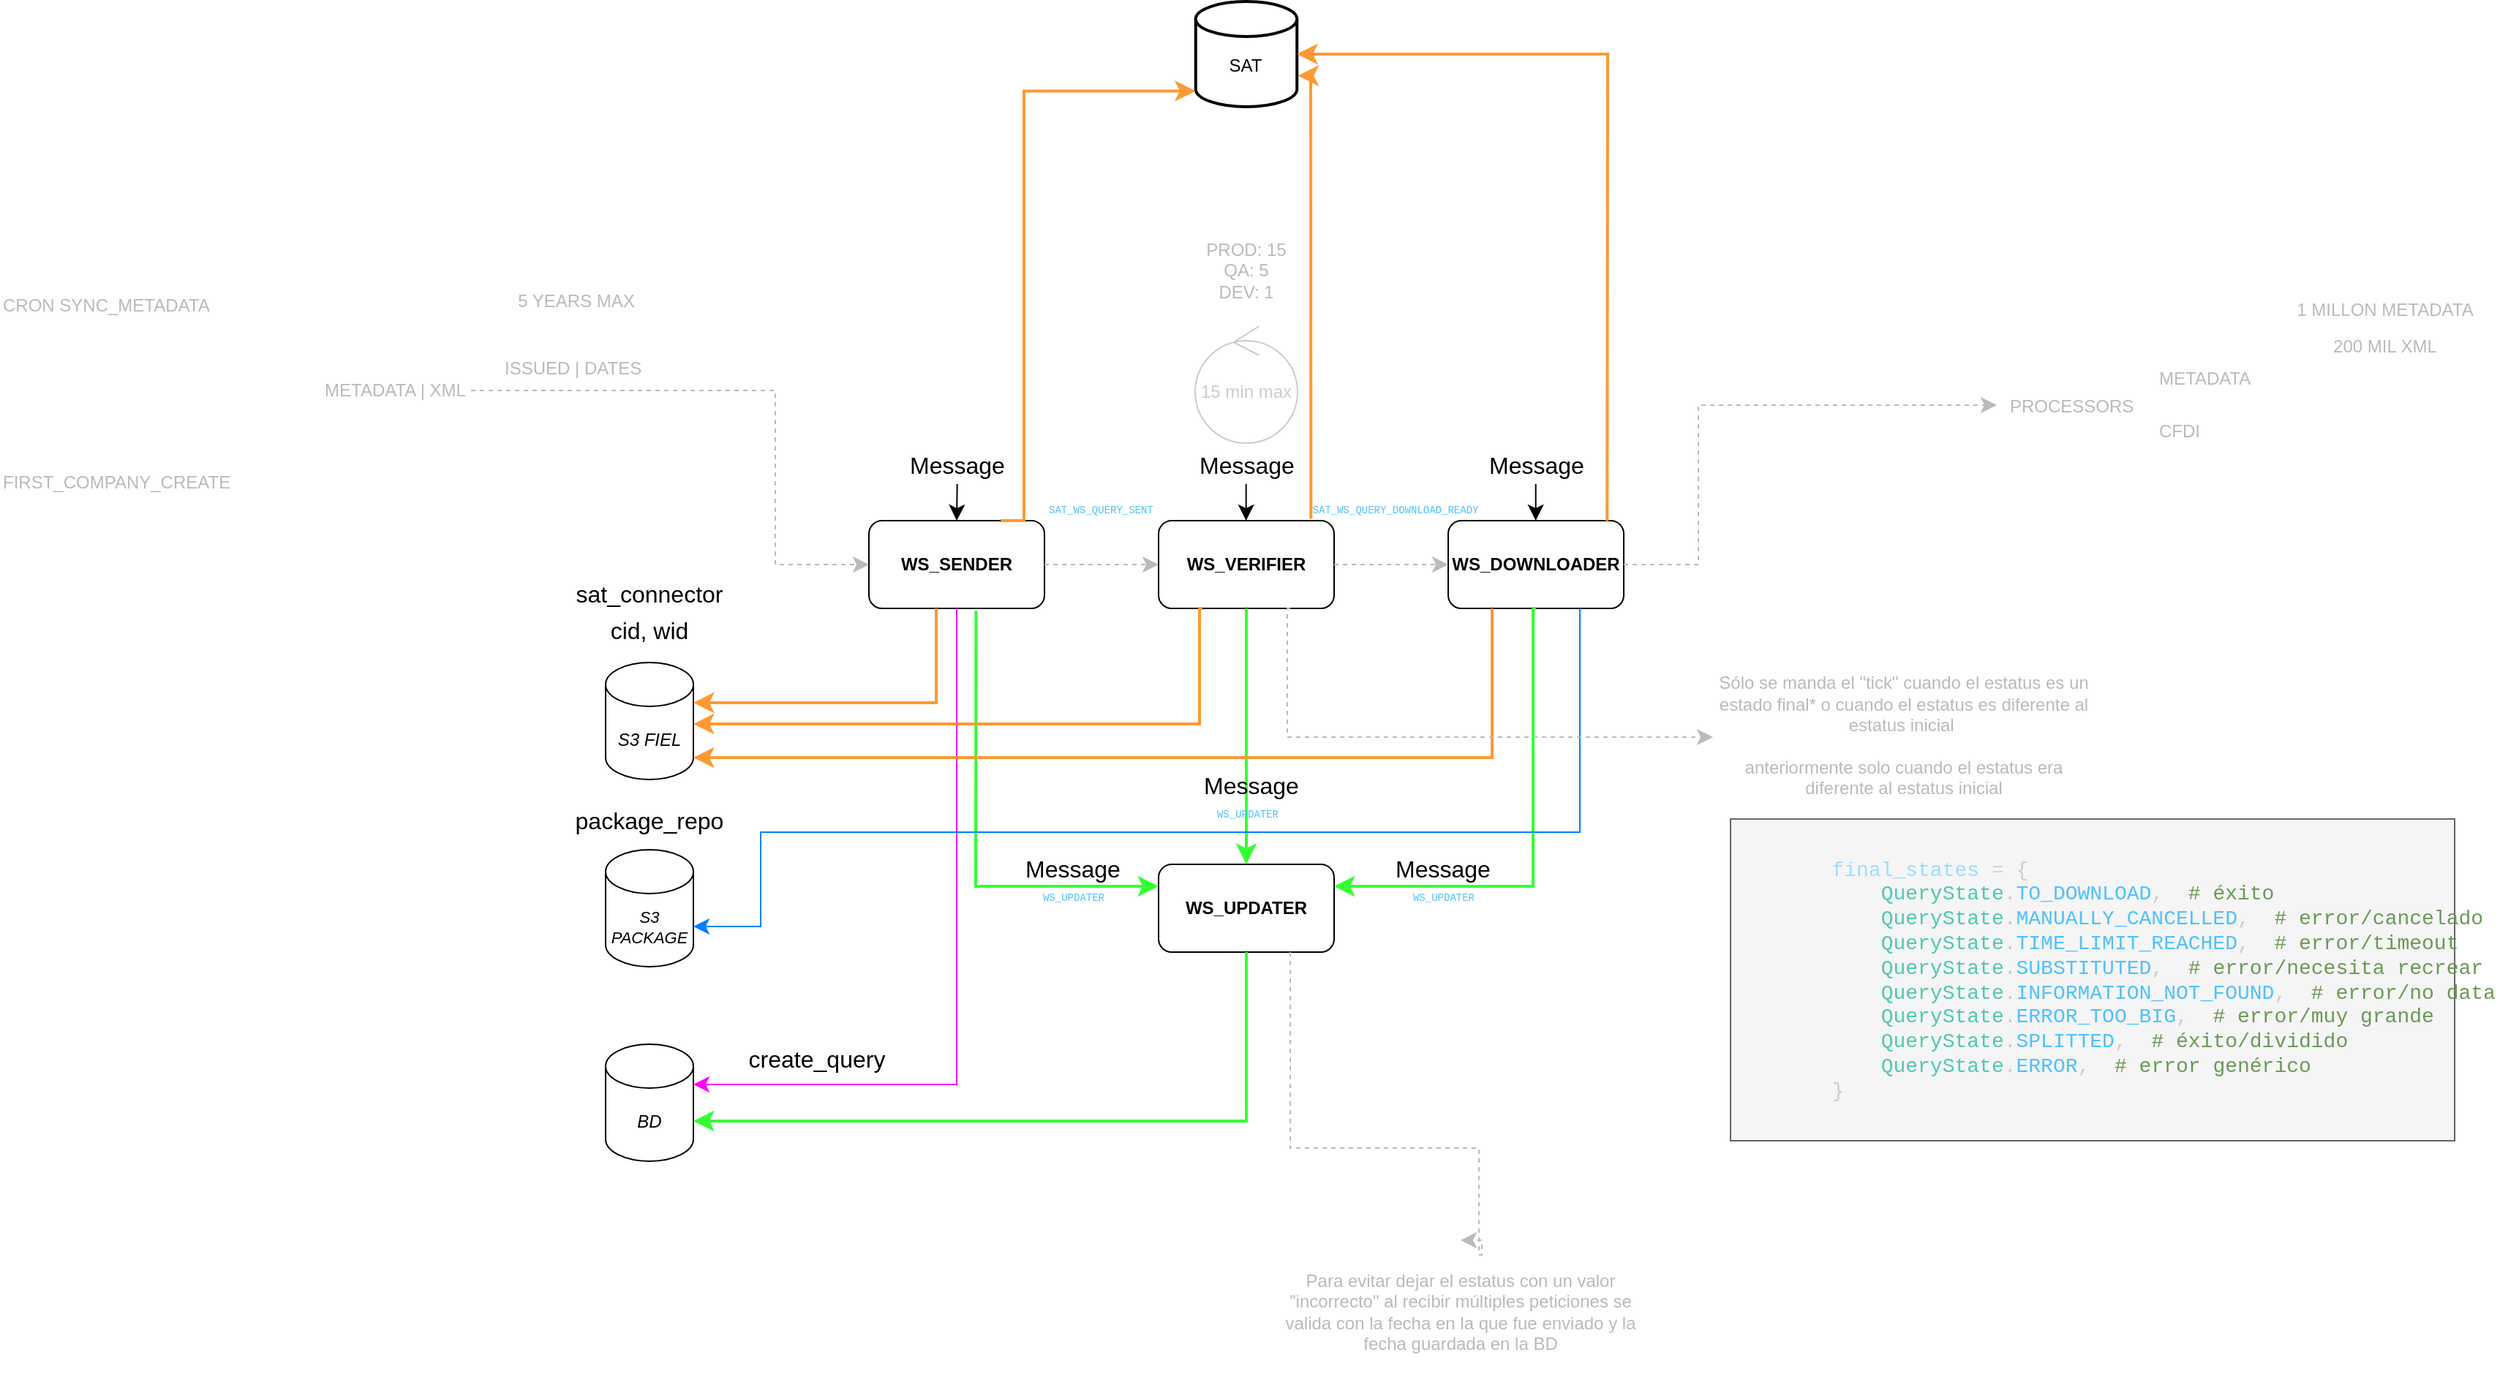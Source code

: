 <mxfile version="27.2.0" pages="2">
  <diagram id="0" name="Page-1">
    <mxGraphModel dx="2616" dy="1654" grid="0" gridSize="10" guides="1" tooltips="1" connect="1" arrows="1" fold="1" page="0" pageScale="1" pageWidth="827" pageHeight="1169" math="0" shadow="0">
      <root>
        <mxCell id="0" />
        <mxCell id="1" parent="0" />
        <mxCell id="v1lEg4RcXo5JvEhgY80r-1" value="WS_SENDER" style="rounded=1;whiteSpace=wrap;html=1;fontStyle=1" parent="1" vertex="1">
          <mxGeometry x="-183" y="-210" width="120" height="60" as="geometry" />
        </mxCell>
        <mxCell id="v1lEg4RcXo5JvEhgY80r-2" value="" style="endArrow=classic;html=1;rounded=0;fontSize=12;startSize=8;endSize=8;curved=1;entryX=0.5;entryY=0;entryDx=0;entryDy=0;exitX=0.505;exitY=0.933;exitDx=0;exitDy=0;exitPerimeter=0;" parent="1" source="v1lEg4RcXo5JvEhgY80r-3" target="v1lEg4RcXo5JvEhgY80r-1" edge="1">
          <mxGeometry width="50" height="50" relative="1" as="geometry">
            <mxPoint x="-123" y="-230" as="sourcePoint" />
            <mxPoint x="-118" y="-251" as="targetPoint" />
          </mxGeometry>
        </mxCell>
        <mxCell id="v1lEg4RcXo5JvEhgY80r-3" value="Message" style="text;html=1;align=center;verticalAlign=middle;whiteSpace=wrap;rounded=0;fontSize=16;" parent="1" vertex="1">
          <mxGeometry x="-158.5" y="-263" width="71" height="30" as="geometry" />
        </mxCell>
        <mxCell id="v1lEg4RcXo5JvEhgY80r-4" value="S3 FIEL" style="shape=cylinder3;whiteSpace=wrap;html=1;boundedLbl=1;backgroundOutline=1;size=15;fontStyle=2" parent="1" vertex="1">
          <mxGeometry x="-363" y="-113" width="60" height="80" as="geometry" />
        </mxCell>
        <mxCell id="v1lEg4RcXo5JvEhgY80r-5" value="BD" style="shape=cylinder3;whiteSpace=wrap;html=1;boundedLbl=1;backgroundOutline=1;size=15;fontStyle=2" parent="1" vertex="1">
          <mxGeometry x="-363" y="148" width="60" height="80" as="geometry" />
        </mxCell>
        <mxCell id="v1lEg4RcXo5JvEhgY80r-12" value="" style="edgeStyle=elbowEdgeStyle;elbow=horizontal;endArrow=classic;html=1;curved=0;rounded=0;endSize=8;startSize=8;fontSize=12;exitX=0.5;exitY=1;exitDx=0;exitDy=0;entryX=1;entryY=0;entryDx=0;entryDy=27.5;entryPerimeter=0;strokeColor=#FF00FF;" parent="1" source="v1lEg4RcXo5JvEhgY80r-1" target="v1lEg4RcXo5JvEhgY80r-5" edge="1">
          <mxGeometry width="50" height="50" relative="1" as="geometry">
            <mxPoint x="-45" y="39" as="sourcePoint" />
            <mxPoint x="5" y="-11" as="targetPoint" />
            <Array as="points">
              <mxPoint x="-123" y="-50" />
            </Array>
          </mxGeometry>
        </mxCell>
        <mxCell id="v1lEg4RcXo5JvEhgY80r-13" value="create_query" style="text;html=1;align=center;verticalAlign=middle;whiteSpace=wrap;rounded=0;fontSize=16;" parent="1" vertex="1">
          <mxGeometry x="-270" y="143" width="103" height="30" as="geometry" />
        </mxCell>
        <mxCell id="v1lEg4RcXo5JvEhgY80r-14" value="" style="edgeStyle=elbowEdgeStyle;elbow=horizontal;endArrow=classic;html=1;curved=0;rounded=0;endSize=8;startSize=8;fontSize=12;entryX=1;entryY=0;entryDx=0;entryDy=27.5;entryPerimeter=0;strokeColor=#FF9933;strokeWidth=2;" parent="1" target="v1lEg4RcXo5JvEhgY80r-4" edge="1">
          <mxGeometry width="50" height="50" relative="1" as="geometry">
            <mxPoint x="-137" y="-150" as="sourcePoint" />
            <mxPoint x="5" y="-11" as="targetPoint" />
            <Array as="points">
              <mxPoint x="-137" y="-90" />
            </Array>
          </mxGeometry>
        </mxCell>
        <mxCell id="v1lEg4RcXo5JvEhgY80r-15" value="cid, wid" style="text;html=1;align=center;verticalAlign=middle;whiteSpace=wrap;rounded=0;fontSize=16;" parent="1" vertex="1">
          <mxGeometry x="-363" y="-150" width="60" height="30" as="geometry" />
        </mxCell>
        <mxCell id="v1lEg4RcXo5JvEhgY80r-16" value="WS_UPDATER" style="rounded=1;whiteSpace=wrap;html=1;fontStyle=1" parent="1" vertex="1">
          <mxGeometry x="15" y="25" width="120" height="60" as="geometry" />
        </mxCell>
        <mxCell id="v1lEg4RcXo5JvEhgY80r-17" value="" style="edgeStyle=elbowEdgeStyle;elbow=horizontal;endArrow=classic;html=1;curved=0;rounded=0;endSize=8;startSize=8;fontSize=12;entryX=0;entryY=0.25;entryDx=0;entryDy=0;exitX=0.61;exitY=1.026;exitDx=0;exitDy=0;exitPerimeter=0;strokeColor=#33FF33;strokeWidth=2;" parent="1" source="v1lEg4RcXo5JvEhgY80r-1" target="v1lEg4RcXo5JvEhgY80r-16" edge="1">
          <mxGeometry width="50" height="50" relative="1" as="geometry">
            <mxPoint x="-101" y="-127" as="sourcePoint" />
            <mxPoint x="73" as="targetPoint" />
            <Array as="points">
              <mxPoint x="-110" y="-70" />
            </Array>
          </mxGeometry>
        </mxCell>
        <mxCell id="v1lEg4RcXo5JvEhgY80r-18" value="" style="edgeStyle=elbowEdgeStyle;elbow=horizontal;endArrow=classic;html=1;curved=0;rounded=0;endSize=8;startSize=8;fontSize=12;exitX=0.5;exitY=1;exitDx=0;exitDy=0;entryX=1;entryY=0;entryDx=0;entryDy=52.5;entryPerimeter=0;strokeColor=#33FF33;strokeWidth=2;" parent="1" source="v1lEg4RcXo5JvEhgY80r-16" target="v1lEg4RcXo5JvEhgY80r-5" edge="1">
          <mxGeometry width="50" height="50" relative="1" as="geometry">
            <mxPoint x="23" y="50" as="sourcePoint" />
            <mxPoint x="73" as="targetPoint" />
            <Array as="points">
              <mxPoint x="75" y="141" />
            </Array>
          </mxGeometry>
        </mxCell>
        <mxCell id="v1lEg4RcXo5JvEhgY80r-19" value="WS_VERIFIER" style="rounded=1;whiteSpace=wrap;html=1;fontStyle=1" parent="1" vertex="1">
          <mxGeometry x="15" y="-210" width="120" height="60" as="geometry" />
        </mxCell>
        <mxCell id="v1lEg4RcXo5JvEhgY80r-20" value="" style="endArrow=classic;html=1;rounded=0;fontSize=12;startSize=8;endSize=8;curved=1;entryX=0.5;entryY=0;entryDx=0;entryDy=0;exitX=0.505;exitY=0.933;exitDx=0;exitDy=0;exitPerimeter=0;" parent="1" edge="1">
          <mxGeometry width="50" height="50" relative="1" as="geometry">
            <mxPoint x="74.83" y="-235" as="sourcePoint" />
            <mxPoint x="74.83" y="-210" as="targetPoint" />
          </mxGeometry>
        </mxCell>
        <mxCell id="v1lEg4RcXo5JvEhgY80r-21" value="Message" style="text;html=1;align=center;verticalAlign=middle;whiteSpace=wrap;rounded=0;fontSize=16;" parent="1" vertex="1">
          <mxGeometry x="39.5" y="-263" width="71" height="30" as="geometry" />
        </mxCell>
        <mxCell id="v1lEg4RcXo5JvEhgY80r-23" value="sat_connector" style="text;html=1;align=center;verticalAlign=middle;whiteSpace=wrap;rounded=0;fontSize=16;" parent="1" vertex="1">
          <mxGeometry x="-387.75" y="-175" width="109.5" height="30" as="geometry" />
        </mxCell>
        <mxCell id="v1lEg4RcXo5JvEhgY80r-24" value="" style="edgeStyle=elbowEdgeStyle;elbow=horizontal;endArrow=classic;html=1;curved=0;rounded=0;endSize=8;startSize=8;fontSize=12;exitX=0.5;exitY=1;exitDx=0;exitDy=0;entryX=0.5;entryY=0;entryDx=0;entryDy=0;strokeColor=#33FF33;strokeWidth=2;" parent="1" source="v1lEg4RcXo5JvEhgY80r-19" target="v1lEg4RcXo5JvEhgY80r-16" edge="1">
          <mxGeometry width="50" height="50" relative="1" as="geometry">
            <mxPoint x="101" y="35" as="sourcePoint" />
            <mxPoint x="151" y="-15" as="targetPoint" />
            <Array as="points">
              <mxPoint x="75" y="-61" />
            </Array>
          </mxGeometry>
        </mxCell>
        <mxCell id="v1lEg4RcXo5JvEhgY80r-25" value="WS_DOWNLOADER" style="rounded=1;whiteSpace=wrap;html=1;fontStyle=1" parent="1" vertex="1">
          <mxGeometry x="213" y="-210" width="120" height="60" as="geometry" />
        </mxCell>
        <mxCell id="v1lEg4RcXo5JvEhgY80r-26" value="" style="endArrow=classic;html=1;rounded=0;fontSize=12;startSize=8;endSize=8;curved=1;entryX=0.5;entryY=0;entryDx=0;entryDy=0;exitX=0.505;exitY=0.933;exitDx=0;exitDy=0;exitPerimeter=0;" parent="1" edge="1">
          <mxGeometry width="50" height="50" relative="1" as="geometry">
            <mxPoint x="272.83" y="-235" as="sourcePoint" />
            <mxPoint x="272.83" y="-210" as="targetPoint" />
          </mxGeometry>
        </mxCell>
        <mxCell id="v1lEg4RcXo5JvEhgY80r-27" value="Message" style="text;html=1;align=center;verticalAlign=middle;whiteSpace=wrap;rounded=0;fontSize=16;" parent="1" vertex="1">
          <mxGeometry x="237.5" y="-263" width="71" height="30" as="geometry" />
        </mxCell>
        <mxCell id="v1lEg4RcXo5JvEhgY80r-28" value="" style="edgeStyle=elbowEdgeStyle;elbow=horizontal;endArrow=classic;html=1;curved=0;rounded=0;endSize=8;startSize=8;fontSize=12;exitX=0.5;exitY=1;exitDx=0;exitDy=0;entryX=1;entryY=0.25;entryDx=0;entryDy=0;strokeColor=#33FF33;strokeWidth=2;" parent="1" source="v1lEg4RcXo5JvEhgY80r-25" target="v1lEg4RcXo5JvEhgY80r-16" edge="1">
          <mxGeometry width="50" height="50" relative="1" as="geometry">
            <mxPoint x="72" y="-12" as="sourcePoint" />
            <mxPoint x="122" y="-62" as="targetPoint" />
            <Array as="points">
              <mxPoint x="271" y="-56" />
            </Array>
          </mxGeometry>
        </mxCell>
        <mxCell id="v1lEg4RcXo5JvEhgY80r-29" value="" style="edgeStyle=segmentEdgeStyle;endArrow=classic;html=1;curved=0;rounded=0;endSize=8;startSize=8;fontSize=12;exitX=0.25;exitY=1;exitDx=0;exitDy=0;strokeColor=#FF9933;strokeWidth=2;" parent="1" source="v1lEg4RcXo5JvEhgY80r-19" edge="1">
          <mxGeometry width="50" height="50" relative="1" as="geometry">
            <mxPoint x="72" y="-12" as="sourcePoint" />
            <mxPoint x="-303" y="-71" as="targetPoint" />
            <Array as="points">
              <mxPoint x="43" y="-150" />
              <mxPoint x="43" y="-71" />
              <mxPoint x="-303" y="-71" />
            </Array>
          </mxGeometry>
        </mxCell>
        <mxCell id="v1lEg4RcXo5JvEhgY80r-30" value="" style="edgeStyle=segmentEdgeStyle;endArrow=classic;html=1;curved=0;rounded=0;endSize=8;startSize=8;fontSize=12;exitX=0.25;exitY=1;exitDx=0;exitDy=0;entryX=1;entryY=1;entryDx=0;entryDy=-15;entryPerimeter=0;strokeColor=#FF9933;strokeWidth=2;" parent="1" source="v1lEg4RcXo5JvEhgY80r-25" target="v1lEg4RcXo5JvEhgY80r-4" edge="1">
          <mxGeometry width="50" height="50" relative="1" as="geometry">
            <mxPoint x="55" y="-140" as="sourcePoint" />
            <mxPoint x="-293" y="-50" as="targetPoint" />
            <Array as="points">
              <mxPoint x="243" y="-48" />
            </Array>
          </mxGeometry>
        </mxCell>
        <mxCell id="v1lEg4RcXo5JvEhgY80r-31" value="S3 PACKAGE" style="shape=cylinder3;whiteSpace=wrap;html=1;boundedLbl=1;backgroundOutline=1;size=15;fontSize=11;fontStyle=2" parent="1" vertex="1">
          <mxGeometry x="-363" y="15" width="60" height="80" as="geometry" />
        </mxCell>
        <mxCell id="v1lEg4RcXo5JvEhgY80r-32" value="" style="edgeStyle=segmentEdgeStyle;endArrow=classic;html=1;curved=0;rounded=0;endSize=8;startSize=8;fontSize=12;exitX=0.75;exitY=1;exitDx=0;exitDy=0;entryX=1;entryY=0;entryDx=0;entryDy=52.5;entryPerimeter=0;strokeColor=#007FFF;strokeWidth=1;" parent="1" source="v1lEg4RcXo5JvEhgY80r-25" target="v1lEg4RcXo5JvEhgY80r-31" edge="1">
          <mxGeometry width="50" height="50" relative="1" as="geometry">
            <mxPoint x="72" y="-12" as="sourcePoint" />
            <mxPoint x="122" y="-62" as="targetPoint" />
            <Array as="points">
              <mxPoint x="303" y="3" />
              <mxPoint x="-257" y="3" />
              <mxPoint x="-257" y="68" />
            </Array>
          </mxGeometry>
        </mxCell>
        <mxCell id="v1lEg4RcXo5JvEhgY80r-33" value="Message" style="text;html=1;align=center;verticalAlign=middle;whiteSpace=wrap;rounded=0;fontSize=16;" parent="1" vertex="1">
          <mxGeometry x="-79" y="13" width="71" height="30" as="geometry" />
        </mxCell>
        <mxCell id="v1lEg4RcXo5JvEhgY80r-34" value="Message" style="text;html=1;align=center;verticalAlign=middle;whiteSpace=wrap;rounded=0;fontSize=16;" parent="1" vertex="1">
          <mxGeometry x="43" y="-44" width="71" height="30" as="geometry" />
        </mxCell>
        <mxCell id="v1lEg4RcXo5JvEhgY80r-35" value="Message" style="text;html=1;align=center;verticalAlign=middle;whiteSpace=wrap;rounded=0;fontSize=16;" parent="1" vertex="1">
          <mxGeometry x="174" y="13" width="71" height="30" as="geometry" />
        </mxCell>
        <mxCell id="v1lEg4RcXo5JvEhgY80r-36" value="package_repo" style="text;html=1;align=center;verticalAlign=middle;whiteSpace=wrap;rounded=0;fontSize=16;" parent="1" vertex="1">
          <mxGeometry x="-387.75" y="-20" width="109.5" height="30" as="geometry" />
        </mxCell>
        <mxCell id="v1lEg4RcXo5JvEhgY80r-38" value="" style="edgeStyle=segmentEdgeStyle;endArrow=classic;html=1;curved=0;rounded=0;endSize=8;startSize=8;fontSize=12;exitX=0.75;exitY=1;exitDx=0;exitDy=0;dashed=1;strokeColor=#BABABA;" parent="1" source="v1lEg4RcXo5JvEhgY80r-19" target="v1lEg4RcXo5JvEhgY80r-39" edge="1">
          <mxGeometry width="50" height="50" relative="1" as="geometry">
            <mxPoint x="72" y="-12" as="sourcePoint" />
            <mxPoint x="401" y="-69" as="targetPoint" />
            <Array as="points">
              <mxPoint x="103" y="-150" />
              <mxPoint x="103" y="-62" />
            </Array>
          </mxGeometry>
        </mxCell>
        <mxCell id="v1lEg4RcXo5JvEhgY80r-39" value="Sólo se manda el &quot;tick&quot; cuando el estatus es un estado final* o cuando el estatus es diferente al estatus inicial&amp;nbsp;&lt;div&gt;&lt;br&gt;&lt;/div&gt;&lt;div&gt;anteriormente solo cuando el estatus era diferente al estatus inicial&lt;/div&gt;" style="text;html=1;align=center;verticalAlign=middle;whiteSpace=wrap;rounded=0;fontSize=12;fontColor=#BABABA;" parent="1" vertex="1">
          <mxGeometry x="394" y="-112" width="261" height="98" as="geometry" />
        </mxCell>
        <mxCell id="v1lEg4RcXo5JvEhgY80r-42" value="&lt;div style=&quot;forced-color-adjust: none; color: rgb(204, 204, 204); font-family: Consolas, &amp;quot;Courier New&amp;quot;, monospace; font-size: 14px; font-style: normal; font-variant-ligatures: normal; font-variant-caps: normal; font-weight: 400; letter-spacing: normal; orphans: 2; text-indent: 0px; text-transform: none; widows: 2; word-spacing: 0px; -webkit-text-stroke-width: 0px; white-space: pre; text-decoration-thickness: initial; text-decoration-style: initial; text-decoration-color: initial;&quot;&gt;&lt;span style=&quot;forced-color-adjust: none; color: rgb(156, 220, 254);&quot;&gt;        final_states&lt;/span&gt;&lt;span style=&quot;forced-color-adjust: none; color: rgb(204, 204, 204);&quot;&gt; &lt;/span&gt;&lt;span style=&quot;forced-color-adjust: none; color: rgb(212, 212, 212);&quot;&gt;=&lt;/span&gt;&lt;span style=&quot;forced-color-adjust: none; color: rgb(204, 204, 204);&quot;&gt; {&lt;/span&gt;&lt;/div&gt;&lt;div style=&quot;forced-color-adjust: none; color: rgb(204, 204, 204); font-family: Consolas, &amp;quot;Courier New&amp;quot;, monospace; font-size: 14px; font-style: normal; font-variant-ligatures: normal; font-variant-caps: normal; font-weight: 400; letter-spacing: normal; orphans: 2; text-indent: 0px; text-transform: none; widows: 2; word-spacing: 0px; -webkit-text-stroke-width: 0px; white-space: pre; text-decoration-thickness: initial; text-decoration-style: initial; text-decoration-color: initial;&quot;&gt;&lt;span style=&quot;forced-color-adjust: none; color: rgb(204, 204, 204);&quot;&gt;&amp;nbsp; &amp;nbsp; &amp;nbsp; &amp;nbsp; &amp;nbsp; &amp;nbsp; &lt;/span&gt;&lt;span style=&quot;forced-color-adjust: none; color: rgb(78, 201, 176);&quot;&gt;QueryState&lt;/span&gt;&lt;span style=&quot;forced-color-adjust: none; color: rgb(204, 204, 204);&quot;&gt;.&lt;/span&gt;&lt;span style=&quot;forced-color-adjust: none; color: rgb(79, 193, 255);&quot;&gt;TO_DOWNLOAD&lt;/span&gt;&lt;span style=&quot;forced-color-adjust: none; color: rgb(204, 204, 204);&quot;&gt;, &amp;nbsp;&lt;/span&gt;&lt;span style=&quot;forced-color-adjust: none; color: rgb(106, 153, 85);&quot;&gt;# éxito&lt;/span&gt;&lt;/div&gt;&lt;div style=&quot;forced-color-adjust: none; color: rgb(204, 204, 204); font-family: Consolas, &amp;quot;Courier New&amp;quot;, monospace; font-size: 14px; font-style: normal; font-variant-ligatures: normal; font-variant-caps: normal; font-weight: 400; letter-spacing: normal; orphans: 2; text-indent: 0px; text-transform: none; widows: 2; word-spacing: 0px; -webkit-text-stroke-width: 0px; white-space: pre; text-decoration-thickness: initial; text-decoration-style: initial; text-decoration-color: initial;&quot;&gt;&lt;span style=&quot;forced-color-adjust: none; color: rgb(204, 204, 204);&quot;&gt;&amp;nbsp; &amp;nbsp; &amp;nbsp; &amp;nbsp; &amp;nbsp; &amp;nbsp; &lt;/span&gt;&lt;span style=&quot;forced-color-adjust: none; color: rgb(78, 201, 176);&quot;&gt;QueryState&lt;/span&gt;&lt;span style=&quot;forced-color-adjust: none; color: rgb(204, 204, 204);&quot;&gt;.&lt;/span&gt;&lt;span style=&quot;forced-color-adjust: none; color: rgb(79, 193, 255);&quot;&gt;MANUALLY_CANCELLED&lt;/span&gt;&lt;span style=&quot;forced-color-adjust: none; color: rgb(204, 204, 204);&quot;&gt;, &amp;nbsp;&lt;/span&gt;&lt;span style=&quot;forced-color-adjust: none; color: rgb(106, 153, 85);&quot;&gt;# error/cancelado&lt;/span&gt;&lt;/div&gt;&lt;div style=&quot;forced-color-adjust: none; color: rgb(204, 204, 204); font-family: Consolas, &amp;quot;Courier New&amp;quot;, monospace; font-size: 14px; font-style: normal; font-variant-ligatures: normal; font-variant-caps: normal; font-weight: 400; letter-spacing: normal; orphans: 2; text-indent: 0px; text-transform: none; widows: 2; word-spacing: 0px; -webkit-text-stroke-width: 0px; white-space: pre; text-decoration-thickness: initial; text-decoration-style: initial; text-decoration-color: initial;&quot;&gt;&lt;span style=&quot;forced-color-adjust: none; color: rgb(204, 204, 204);&quot;&gt;&amp;nbsp; &amp;nbsp; &amp;nbsp; &amp;nbsp; &amp;nbsp; &amp;nbsp; &lt;/span&gt;&lt;span style=&quot;forced-color-adjust: none; color: rgb(78, 201, 176);&quot;&gt;QueryState&lt;/span&gt;&lt;span style=&quot;forced-color-adjust: none; color: rgb(204, 204, 204);&quot;&gt;.&lt;/span&gt;&lt;span style=&quot;forced-color-adjust: none; color: rgb(79, 193, 255);&quot;&gt;TIME_LIMIT_REACHED&lt;/span&gt;&lt;span style=&quot;forced-color-adjust: none; color: rgb(204, 204, 204);&quot;&gt;, &amp;nbsp;&lt;/span&gt;&lt;span style=&quot;forced-color-adjust: none; color: rgb(106, 153, 85);&quot;&gt;# error/timeout&lt;/span&gt;&lt;/div&gt;&lt;div style=&quot;forced-color-adjust: none; color: rgb(204, 204, 204); font-family: Consolas, &amp;quot;Courier New&amp;quot;, monospace; font-size: 14px; font-style: normal; font-variant-ligatures: normal; font-variant-caps: normal; font-weight: 400; letter-spacing: normal; orphans: 2; text-indent: 0px; text-transform: none; widows: 2; word-spacing: 0px; -webkit-text-stroke-width: 0px; white-space: pre; text-decoration-thickness: initial; text-decoration-style: initial; text-decoration-color: initial;&quot;&gt;&lt;span style=&quot;forced-color-adjust: none; color: rgb(204, 204, 204);&quot;&gt;&amp;nbsp; &amp;nbsp; &amp;nbsp; &amp;nbsp; &amp;nbsp; &amp;nbsp; &lt;/span&gt;&lt;span style=&quot;forced-color-adjust: none; color: rgb(78, 201, 176);&quot;&gt;QueryState&lt;/span&gt;&lt;span style=&quot;forced-color-adjust: none; color: rgb(204, 204, 204);&quot;&gt;.&lt;/span&gt;&lt;span style=&quot;forced-color-adjust: none; color: rgb(79, 193, 255);&quot;&gt;SUBSTITUTED&lt;/span&gt;&lt;span style=&quot;forced-color-adjust: none; color: rgb(204, 204, 204);&quot;&gt;, &amp;nbsp;&lt;/span&gt;&lt;span style=&quot;forced-color-adjust: none; color: rgb(106, 153, 85);&quot;&gt;# error/necesita recrear&lt;/span&gt;&lt;/div&gt;&lt;div style=&quot;forced-color-adjust: none; color: rgb(204, 204, 204); font-family: Consolas, &amp;quot;Courier New&amp;quot;, monospace; font-size: 14px; font-style: normal; font-variant-ligatures: normal; font-variant-caps: normal; font-weight: 400; letter-spacing: normal; orphans: 2; text-indent: 0px; text-transform: none; widows: 2; word-spacing: 0px; -webkit-text-stroke-width: 0px; white-space: pre; text-decoration-thickness: initial; text-decoration-style: initial; text-decoration-color: initial;&quot;&gt;&lt;span style=&quot;forced-color-adjust: none; color: rgb(204, 204, 204);&quot;&gt;&amp;nbsp; &amp;nbsp; &amp;nbsp; &amp;nbsp; &amp;nbsp; &amp;nbsp; &lt;/span&gt;&lt;span style=&quot;forced-color-adjust: none; color: rgb(78, 201, 176);&quot;&gt;QueryState&lt;/span&gt;&lt;span style=&quot;forced-color-adjust: none; color: rgb(204, 204, 204);&quot;&gt;.&lt;/span&gt;&lt;span style=&quot;forced-color-adjust: none; color: rgb(79, 193, 255);&quot;&gt;INFORMATION_NOT_FOUND&lt;/span&gt;&lt;span style=&quot;forced-color-adjust: none; color: rgb(204, 204, 204);&quot;&gt;, &amp;nbsp;&lt;/span&gt;&lt;span style=&quot;forced-color-adjust: none; color: rgb(106, 153, 85);&quot;&gt;# error/no data&lt;/span&gt;&lt;/div&gt;&lt;div style=&quot;forced-color-adjust: none; color: rgb(204, 204, 204); font-family: Consolas, &amp;quot;Courier New&amp;quot;, monospace; font-size: 14px; font-style: normal; font-variant-ligatures: normal; font-variant-caps: normal; font-weight: 400; letter-spacing: normal; orphans: 2; text-indent: 0px; text-transform: none; widows: 2; word-spacing: 0px; -webkit-text-stroke-width: 0px; white-space: pre; text-decoration-thickness: initial; text-decoration-style: initial; text-decoration-color: initial;&quot;&gt;&lt;span style=&quot;forced-color-adjust: none; color: rgb(204, 204, 204);&quot;&gt;&amp;nbsp; &amp;nbsp; &amp;nbsp; &amp;nbsp; &amp;nbsp; &amp;nbsp; &lt;/span&gt;&lt;span style=&quot;forced-color-adjust: none; color: rgb(78, 201, 176);&quot;&gt;QueryState&lt;/span&gt;&lt;span style=&quot;forced-color-adjust: none; color: rgb(204, 204, 204);&quot;&gt;.&lt;/span&gt;&lt;span style=&quot;forced-color-adjust: none; color: rgb(79, 193, 255);&quot;&gt;ERROR_TOO_BIG&lt;/span&gt;&lt;span style=&quot;forced-color-adjust: none; color: rgb(204, 204, 204);&quot;&gt;, &amp;nbsp;&lt;/span&gt;&lt;span style=&quot;forced-color-adjust: none; color: rgb(106, 153, 85);&quot;&gt;# error/muy grande&lt;/span&gt;&lt;/div&gt;&lt;div style=&quot;forced-color-adjust: none; color: rgb(204, 204, 204); font-family: Consolas, &amp;quot;Courier New&amp;quot;, monospace; font-size: 14px; font-style: normal; font-variant-ligatures: normal; font-variant-caps: normal; font-weight: 400; letter-spacing: normal; orphans: 2; text-indent: 0px; text-transform: none; widows: 2; word-spacing: 0px; -webkit-text-stroke-width: 0px; white-space: pre; text-decoration-thickness: initial; text-decoration-style: initial; text-decoration-color: initial;&quot;&gt;&lt;span style=&quot;forced-color-adjust: none; color: rgb(204, 204, 204);&quot;&gt;&amp;nbsp; &amp;nbsp; &amp;nbsp; &amp;nbsp; &amp;nbsp; &amp;nbsp; &lt;/span&gt;&lt;span style=&quot;forced-color-adjust: none; color: rgb(78, 201, 176);&quot;&gt;QueryState&lt;/span&gt;&lt;span style=&quot;forced-color-adjust: none; color: rgb(204, 204, 204);&quot;&gt;.&lt;/span&gt;&lt;span style=&quot;forced-color-adjust: none; color: rgb(79, 193, 255);&quot;&gt;SPLITTED&lt;/span&gt;&lt;span style=&quot;forced-color-adjust: none; color: rgb(204, 204, 204);&quot;&gt;, &amp;nbsp;&lt;/span&gt;&lt;span style=&quot;forced-color-adjust: none; color: rgb(106, 153, 85);&quot;&gt;# éxito/dividido&lt;/span&gt;&lt;/div&gt;&lt;div style=&quot;forced-color-adjust: none; color: rgb(204, 204, 204); font-family: Consolas, &amp;quot;Courier New&amp;quot;, monospace; font-size: 14px; font-style: normal; font-variant-ligatures: normal; font-variant-caps: normal; font-weight: 400; letter-spacing: normal; orphans: 2; text-indent: 0px; text-transform: none; widows: 2; word-spacing: 0px; -webkit-text-stroke-width: 0px; white-space: pre; text-decoration-thickness: initial; text-decoration-style: initial; text-decoration-color: initial;&quot;&gt;&lt;span style=&quot;forced-color-adjust: none; color: rgb(204, 204, 204);&quot;&gt;&amp;nbsp; &amp;nbsp; &amp;nbsp; &amp;nbsp; &amp;nbsp; &amp;nbsp; &lt;/span&gt;&lt;span style=&quot;forced-color-adjust: none; color: rgb(78, 201, 176);&quot;&gt;QueryState&lt;/span&gt;&lt;span style=&quot;forced-color-adjust: none; color: rgb(204, 204, 204);&quot;&gt;.&lt;/span&gt;&lt;span style=&quot;forced-color-adjust: none; color: rgb(79, 193, 255);&quot;&gt;ERROR&lt;/span&gt;&lt;span style=&quot;forced-color-adjust: none; color: rgb(204, 204, 204);&quot;&gt;, &amp;nbsp;&lt;/span&gt;&lt;span style=&quot;forced-color-adjust: none; color: rgb(106, 153, 85);&quot;&gt;# error genérico&lt;/span&gt;&lt;/div&gt;&lt;div style=&quot;forced-color-adjust: none; color: rgb(204, 204, 204); font-family: Consolas, &amp;quot;Courier New&amp;quot;, monospace; font-size: 14px; font-style: normal; font-variant-ligatures: normal; font-variant-caps: normal; font-weight: 400; letter-spacing: normal; orphans: 2; text-indent: 0px; text-transform: none; widows: 2; word-spacing: 0px; -webkit-text-stroke-width: 0px; white-space: pre; text-decoration-thickness: initial; text-decoration-style: initial; text-decoration-color: initial;&quot;&gt;&lt;span style=&quot;forced-color-adjust: none; color: rgb(204, 204, 204);&quot;&gt;&amp;nbsp; &amp;nbsp; &amp;nbsp; &amp;nbsp; }&lt;/span&gt;&lt;/div&gt;" style="text;whiteSpace=wrap;html=1;fillColor=#f5f5f5;strokeColor=#666666;fontColor=#333333;align=left;verticalAlign=middle;" parent="1" vertex="1">
          <mxGeometry x="406" y="-6" width="495" height="220" as="geometry" />
        </mxCell>
        <mxCell id="v1lEg4RcXo5JvEhgY80r-43" value="" style="edgeStyle=segmentEdgeStyle;endArrow=classic;html=1;curved=0;rounded=0;endSize=8;startSize=8;fontSize=12;exitX=1;exitY=0.5;exitDx=0;exitDy=0;dashed=1;strokeColor=#BABABA;entryX=0;entryY=0.5;entryDx=0;entryDy=0;" parent="1" source="v1lEg4RcXo5JvEhgY80r-1" target="v1lEg4RcXo5JvEhgY80r-19" edge="1">
          <mxGeometry width="50" height="50" relative="1" as="geometry">
            <mxPoint x="115" y="-140" as="sourcePoint" />
            <mxPoint x="404" y="-52" as="targetPoint" />
            <Array as="points">
              <mxPoint x="-4" y="-180" />
              <mxPoint x="-4" y="-180" />
            </Array>
          </mxGeometry>
        </mxCell>
        <mxCell id="v1lEg4RcXo5JvEhgY80r-46" value="&lt;span style=&quot;color: rgb(79, 193, 255); font-family: Consolas, &amp;quot;Courier New&amp;quot;, monospace; white-space: pre;&quot;&gt;SAT_WS_QUERY_SENT&lt;/span&gt;" style="text;whiteSpace=wrap;html=1;fontSize=7;" parent="1" vertex="1">
          <mxGeometry x="-62.5" y="-228" width="77.5" height="22" as="geometry" />
        </mxCell>
        <mxCell id="v1lEg4RcXo5JvEhgY80r-47" value="" style="edgeStyle=segmentEdgeStyle;endArrow=classic;html=1;curved=0;rounded=0;endSize=8;startSize=8;fontSize=12;exitX=1;exitY=0.5;exitDx=0;exitDy=0;dashed=1;strokeColor=#BABABA;entryX=0;entryY=0.5;entryDx=0;entryDy=0;" parent="1" edge="1">
          <mxGeometry width="50" height="50" relative="1" as="geometry">
            <mxPoint x="135" y="-180" as="sourcePoint" />
            <mxPoint x="213" y="-180" as="targetPoint" />
            <Array as="points">
              <mxPoint x="194" y="-180" />
              <mxPoint x="194" y="-180" />
            </Array>
          </mxGeometry>
        </mxCell>
        <mxCell id="v1lEg4RcXo5JvEhgY80r-48" value="&lt;font color=&quot;#4fc1ff&quot; face=&quot;Consolas, Courier New, monospace&quot;&gt;&lt;span style=&quot;white-space: pre;&quot;&gt;SAT_WS_QUERY_DOWNLOAD_READY&lt;/span&gt;&lt;/font&gt;" style="text;whiteSpace=wrap;html=1;fontSize=7;align=center;" parent="1" vertex="1">
          <mxGeometry x="138" y="-228" width="77.5" height="22" as="geometry" />
        </mxCell>
        <mxCell id="v1lEg4RcXo5JvEhgY80r-49" value="&lt;span style=&quot;color: rgb(79, 193, 255); font-family: Consolas, &amp;quot;Courier New&amp;quot;, monospace; white-space: pre;&quot;&gt;WS_UPDATER&lt;/span&gt;" style="text;whiteSpace=wrap;html=1;fontSize=7;align=center;" parent="1" vertex="1">
          <mxGeometry x="-82.25" y="37" width="77.5" height="22" as="geometry" />
        </mxCell>
        <mxCell id="v1lEg4RcXo5JvEhgY80r-50" value="&lt;span style=&quot;color: rgb(79, 193, 255); font-family: Consolas, &amp;quot;Courier New&amp;quot;, monospace; white-space: pre;&quot;&gt;WS_UPDATER&lt;/span&gt;" style="text;whiteSpace=wrap;html=1;fontSize=7;align=center;" parent="1" vertex="1">
          <mxGeometry x="36.5" y="-20" width="77.5" height="22" as="geometry" />
        </mxCell>
        <mxCell id="v1lEg4RcXo5JvEhgY80r-51" value="&lt;span style=&quot;color: rgb(79, 193, 255); font-family: Consolas, &amp;quot;Courier New&amp;quot;, monospace; white-space: pre;&quot;&gt;WS_UPDATER&lt;/span&gt;" style="text;whiteSpace=wrap;html=1;fontSize=7;align=center;" parent="1" vertex="1">
          <mxGeometry x="170.75" y="37" width="77.5" height="22" as="geometry" />
        </mxCell>
        <mxCell id="v1lEg4RcXo5JvEhgY80r-52" value="" style="edgeStyle=segmentEdgeStyle;endArrow=classic;html=1;curved=0;rounded=0;endSize=8;startSize=8;fontSize=12;dashed=1;strokeColor=#BABABA;entryX=0;entryY=0.5;entryDx=0;entryDy=0;exitX=1;exitY=0.5;exitDx=0;exitDy=0;" parent="1" source="v1lEg4RcXo5JvEhgY80r-53" target="v1lEg4RcXo5JvEhgY80r-1" edge="1">
          <mxGeometry width="50" height="50" relative="1" as="geometry">
            <mxPoint x="-455" y="-299" as="sourcePoint" />
            <mxPoint x="25" y="-170" as="targetPoint" />
            <Array as="points">
              <mxPoint x="-247" y="-299" />
              <mxPoint x="-247" y="-180" />
            </Array>
          </mxGeometry>
        </mxCell>
        <mxCell id="v1lEg4RcXo5JvEhgY80r-53" value="&lt;span style=&quot;color: rgb(186, 186, 186); font-family: Helvetica; font-size: 12px; font-style: normal; font-variant-ligatures: normal; font-variant-caps: normal; font-weight: 400; letter-spacing: normal; orphans: 2; text-align: center; text-indent: 0px; text-transform: none; widows: 2; word-spacing: 0px; -webkit-text-stroke-width: 0px; white-space: normal; background-color: rgb(255, 255, 255); text-decoration-thickness: initial; text-decoration-style: initial; text-decoration-color: initial; display: inline !important; float: none;&quot;&gt;METADATA | XML&lt;/span&gt;" style="text;whiteSpace=wrap;html=1;" parent="1" vertex="1">
          <mxGeometry x="-557" y="-313" width="102" height="28" as="geometry" />
        </mxCell>
        <mxCell id="v1lEg4RcXo5JvEhgY80r-54" value="&lt;span style=&quot;color: rgb(186, 186, 186); font-family: Helvetica; font-size: 12px; font-style: normal; font-variant-ligatures: normal; font-variant-caps: normal; font-weight: 400; letter-spacing: normal; orphans: 2; text-align: center; text-indent: 0px; text-transform: none; widows: 2; word-spacing: 0px; -webkit-text-stroke-width: 0px; white-space: normal; background-color: rgb(255, 255, 255); text-decoration-thickness: initial; text-decoration-style: initial; text-decoration-color: initial; display: inline !important; float: none;&quot;&gt;CRON SYNC_METADATA&lt;/span&gt;" style="text;whiteSpace=wrap;html=1;" parent="1" vertex="1">
          <mxGeometry x="-777" y="-371" width="161" height="28" as="geometry" />
        </mxCell>
        <mxCell id="v1lEg4RcXo5JvEhgY80r-55" value="&lt;span style=&quot;color: rgb(186, 186, 186); font-family: Helvetica; font-size: 12px; font-style: normal; font-variant-ligatures: normal; font-variant-caps: normal; font-weight: 400; letter-spacing: normal; orphans: 2; text-align: center; text-indent: 0px; text-transform: none; widows: 2; word-spacing: 0px; -webkit-text-stroke-width: 0px; white-space: normal; background-color: rgb(255, 255, 255); text-decoration-thickness: initial; text-decoration-style: initial; text-decoration-color: initial; display: inline !important; float: none;&quot;&gt;FIRST_COMPANY_CREATE&lt;/span&gt;" style="text;whiteSpace=wrap;html=1;" parent="1" vertex="1">
          <mxGeometry x="-777" y="-250" width="161" height="28" as="geometry" />
        </mxCell>
        <mxCell id="v1lEg4RcXo5JvEhgY80r-57" value="&lt;div style=&quot;text-align: center;&quot;&gt;&lt;span style=&quot;background-color: initial;&quot;&gt;&lt;font color=&quot;#bababa&quot;&gt;ISSUED | DATES&lt;/font&gt;&lt;/span&gt;&lt;/div&gt;" style="text;whiteSpace=wrap;html=1;" parent="1" vertex="1">
          <mxGeometry x="-434" y="-328" width="102" height="28" as="geometry" />
        </mxCell>
        <mxCell id="v1lEg4RcXo5JvEhgY80r-58" value="&lt;div style=&quot;&quot;&gt;&lt;span style=&quot;background-color: initial;&quot;&gt;&lt;font color=&quot;#bababa&quot;&gt;5 YEARS MAX&lt;/font&gt;&lt;/span&gt;&lt;/div&gt;" style="text;whiteSpace=wrap;html=1;align=center;" parent="1" vertex="1">
          <mxGeometry x="-434" y="-374" width="102" height="28" as="geometry" />
        </mxCell>
        <mxCell id="v1lEg4RcXo5JvEhgY80r-59" value="15 min max" style="ellipse;shape=umlControl;whiteSpace=wrap;html=1;strokeColor=#CCCCCC;fontColor=#CCCCCC;" parent="1" vertex="1">
          <mxGeometry x="40" y="-343" width="70" height="80" as="geometry" />
        </mxCell>
        <mxCell id="v1lEg4RcXo5JvEhgY80r-60" value="&lt;div style=&quot;&quot;&gt;&lt;font color=&quot;#bababa&quot;&gt;PROD: 15&lt;/font&gt;&lt;/div&gt;&lt;div style=&quot;&quot;&gt;&lt;font color=&quot;#bababa&quot;&gt;QA: 5&lt;/font&gt;&lt;/div&gt;&lt;div style=&quot;&quot;&gt;&lt;font color=&quot;#bababa&quot;&gt;DEV: 1&lt;/font&gt;&lt;/div&gt;" style="text;whiteSpace=wrap;html=1;align=center;" parent="1" vertex="1">
          <mxGeometry x="24.25" y="-409" width="102" height="58" as="geometry" />
        </mxCell>
        <mxCell id="v1lEg4RcXo5JvEhgY80r-61" value="" style="edgeStyle=segmentEdgeStyle;endArrow=classic;html=1;curved=0;rounded=0;endSize=8;startSize=8;fontSize=12;dashed=1;strokeColor=#BABABA;exitX=1;exitY=0.5;exitDx=0;exitDy=0;" parent="1" source="v1lEg4RcXo5JvEhgY80r-25" edge="1">
          <mxGeometry width="50" height="50" relative="1" as="geometry">
            <mxPoint x="-445" y="-289" as="sourcePoint" />
            <mxPoint x="588" y="-289" as="targetPoint" />
            <Array as="points">
              <mxPoint x="384" y="-180" />
              <mxPoint x="384" y="-289" />
            </Array>
          </mxGeometry>
        </mxCell>
        <mxCell id="v1lEg4RcXo5JvEhgY80r-62" value="&lt;div style=&quot;text-align: center;&quot;&gt;&lt;span style=&quot;background-color: initial;&quot;&gt;&lt;font color=&quot;#bababa&quot;&gt;PROCESSORS&lt;/font&gt;&lt;/span&gt;&lt;/div&gt;" style="text;whiteSpace=wrap;html=1;" parent="1" vertex="1">
          <mxGeometry x="595" y="-302" width="102" height="28" as="geometry" />
        </mxCell>
        <mxCell id="v1lEg4RcXo5JvEhgY80r-63" value="&lt;div style=&quot;text-align: center;&quot;&gt;&lt;span style=&quot;background-color: initial;&quot;&gt;&lt;font color=&quot;#bababa&quot;&gt;METADATA&lt;/font&gt;&lt;/span&gt;&lt;/div&gt;" style="text;whiteSpace=wrap;html=1;" parent="1" vertex="1">
          <mxGeometry x="697" y="-321.5" width="79" height="28" as="geometry" />
        </mxCell>
        <mxCell id="v1lEg4RcXo5JvEhgY80r-64" value="&lt;div style=&quot;text-align: center;&quot;&gt;&lt;font color=&quot;#bababa&quot;&gt;CFDI&lt;/font&gt;&lt;/div&gt;" style="text;whiteSpace=wrap;html=1;" parent="1" vertex="1">
          <mxGeometry x="697" y="-285" width="79" height="28" as="geometry" />
        </mxCell>
        <mxCell id="v1lEg4RcXo5JvEhgY80r-65" value="&lt;div&gt;&lt;br&gt;&lt;/div&gt;SAT" style="strokeWidth=2;html=1;shape=mxgraph.flowchart.database;whiteSpace=wrap;" parent="1" vertex="1">
          <mxGeometry x="40.37" y="-565" width="69.25" height="72" as="geometry" />
        </mxCell>
        <mxCell id="v1lEg4RcXo5JvEhgY80r-67" value="" style="edgeStyle=elbowEdgeStyle;elbow=horizontal;endArrow=classic;html=1;curved=0;rounded=0;endSize=8;startSize=8;fontSize=12;entryX=0;entryY=0.85;entryDx=0;entryDy=0;entryPerimeter=0;strokeColor=#FF9933;strokeWidth=2;exitX=0.75;exitY=0;exitDx=0;exitDy=0;" parent="1" source="v1lEg4RcXo5JvEhgY80r-1" target="v1lEg4RcXo5JvEhgY80r-65" edge="1">
          <mxGeometry width="50" height="50" relative="1" as="geometry">
            <mxPoint x="-137" y="-150" as="sourcePoint" />
            <mxPoint x="-303" y="-85" as="targetPoint" />
            <Array as="points">
              <mxPoint x="-77" y="-502" />
            </Array>
          </mxGeometry>
        </mxCell>
        <mxCell id="v1lEg4RcXo5JvEhgY80r-68" value="" style="edgeStyle=elbowEdgeStyle;elbow=horizontal;endArrow=classic;html=1;curved=0;rounded=0;endSize=8;startSize=8;fontSize=12;strokeColor=#FF9933;strokeWidth=2;exitX=0.868;exitY=-0.021;exitDx=0;exitDy=0;exitPerimeter=0;entryX=1.009;entryY=0.705;entryDx=0;entryDy=0;entryPerimeter=0;" parent="1" source="v1lEg4RcXo5JvEhgY80r-19" target="v1lEg4RcXo5JvEhgY80r-65" edge="1">
          <mxGeometry width="50" height="50" relative="1" as="geometry">
            <mxPoint x="118" y="-231" as="sourcePoint" />
            <mxPoint x="60" y="-466" as="targetPoint" />
            <Array as="points">
              <mxPoint x="119" y="-360" />
            </Array>
          </mxGeometry>
        </mxCell>
        <mxCell id="v1lEg4RcXo5JvEhgY80r-69" value="" style="edgeStyle=elbowEdgeStyle;elbow=horizontal;endArrow=classic;html=1;curved=0;rounded=0;endSize=8;startSize=8;fontSize=12;strokeColor=#FF9933;strokeWidth=2;exitX=0.905;exitY=0.005;exitDx=0;exitDy=0;exitPerimeter=0;entryX=1;entryY=0.5;entryDx=0;entryDy=0;entryPerimeter=0;" parent="1" source="v1lEg4RcXo5JvEhgY80r-25" target="v1lEg4RcXo5JvEhgY80r-65" edge="1">
          <mxGeometry width="50" height="50" relative="1" as="geometry">
            <mxPoint x="129" y="-201" as="sourcePoint" />
            <mxPoint x="120" y="-504" as="targetPoint" />
            <Array as="points">
              <mxPoint x="322" y="-337" />
            </Array>
          </mxGeometry>
        </mxCell>
        <mxCell id="v1lEg4RcXo5JvEhgY80r-70" value="" style="edgeStyle=segmentEdgeStyle;endArrow=classic;html=1;curved=0;rounded=0;endSize=8;startSize=8;fontSize=12;exitX=0.75;exitY=1;exitDx=0;exitDy=0;dashed=1;strokeColor=#BABABA;entryX=0.5;entryY=0;entryDx=0;entryDy=0;" parent="1" source="v1lEg4RcXo5JvEhgY80r-16" target="v1lEg4RcXo5JvEhgY80r-71" edge="1">
          <mxGeometry width="50" height="50" relative="1" as="geometry">
            <mxPoint x="115" y="-140" as="sourcePoint" />
            <mxPoint x="238" y="333" as="targetPoint" />
            <Array as="points">
              <mxPoint x="105" y="219" />
              <mxPoint x="234" y="219" />
              <mxPoint x="234" y="292" />
              <mxPoint x="236" y="292" />
            </Array>
          </mxGeometry>
        </mxCell>
        <mxCell id="v1lEg4RcXo5JvEhgY80r-71" value="Para evitar dejar el estatus con un valor &quot;incorrecto&quot; al recibir múltiples peticiones se valida con la fecha en la que fue enviado y la fecha guardada en la BD" style="text;html=1;align=center;verticalAlign=middle;whiteSpace=wrap;rounded=0;fontSize=12;fontColor=#BABABA;" parent="1" vertex="1">
          <mxGeometry x="91" y="282" width="261" height="98" as="geometry" />
        </mxCell>
        <mxCell id="v1lEg4RcXo5JvEhgY80r-74" style="edgeStyle=none;curved=1;rounded=0;orthogonalLoop=1;jettySize=auto;html=1;entryX=0.5;entryY=0;entryDx=0;entryDy=0;fontSize=12;startSize=8;endSize=8;" parent="1" source="v1lEg4RcXo5JvEhgY80r-71" target="v1lEg4RcXo5JvEhgY80r-71" edge="1">
          <mxGeometry relative="1" as="geometry" />
        </mxCell>
        <mxCell id="v1lEg4RcXo5JvEhgY80r-75" value="&lt;div style=&quot;&quot;&gt;&lt;span style=&quot;background-color: initial;&quot;&gt;&lt;font color=&quot;#bababa&quot;&gt;1 MILLON METADATA&lt;/font&gt;&lt;/span&gt;&lt;/div&gt;" style="text;whiteSpace=wrap;html=1;align=center;" parent="1" vertex="1">
          <mxGeometry x="776" y="-368" width="155" height="28" as="geometry" />
        </mxCell>
        <mxCell id="v1lEg4RcXo5JvEhgY80r-77" value="&lt;div style=&quot;&quot;&gt;&lt;span style=&quot;background-color: initial;&quot;&gt;&lt;font color=&quot;#bababa&quot;&gt;200 MIL XML&lt;/font&gt;&lt;/span&gt;&lt;/div&gt;" style="text;whiteSpace=wrap;html=1;align=center;" parent="1" vertex="1">
          <mxGeometry x="776" y="-343" width="155" height="28" as="geometry" />
        </mxCell>
      </root>
    </mxGraphModel>
  </diagram>
  <diagram name="Página-1" id="4m8tSvckUoIENphSRxM1">
    <mxGraphModel dx="2785" dy="1807" grid="0" gridSize="10" guides="1" tooltips="1" connect="1" arrows="1" fold="1" page="0" pageScale="1" pageWidth="827" pageHeight="1169" math="0" shadow="0">
      <root>
        <mxCell id="0" />
        <mxCell id="1" parent="0" />
        <mxCell id="v1lEg4RcXo5JvEhgY80r-1" value="WS_SENDER" style="rounded=1;whiteSpace=wrap;html=1;fontStyle=1" vertex="1" parent="1">
          <mxGeometry x="-183" y="-210" width="120" height="60" as="geometry" />
        </mxCell>
        <mxCell id="v1lEg4RcXo5JvEhgY80r-2" value="" style="endArrow=classic;html=1;rounded=0;fontSize=12;startSize=8;endSize=8;curved=1;entryX=0.5;entryY=0;entryDx=0;entryDy=0;exitX=0.505;exitY=0.933;exitDx=0;exitDy=0;exitPerimeter=0;" edge="1" parent="1" source="v1lEg4RcXo5JvEhgY80r-3" target="v1lEg4RcXo5JvEhgY80r-1">
          <mxGeometry width="50" height="50" relative="1" as="geometry">
            <mxPoint x="-123" y="-230" as="sourcePoint" />
            <mxPoint x="-118" y="-251" as="targetPoint" />
          </mxGeometry>
        </mxCell>
        <mxCell id="v1lEg4RcXo5JvEhgY80r-3" value="Message" style="text;html=1;align=center;verticalAlign=middle;whiteSpace=wrap;rounded=0;fontSize=16;" vertex="1" parent="1">
          <mxGeometry x="-158.5" y="-263" width="71" height="30" as="geometry" />
        </mxCell>
        <mxCell id="v1lEg4RcXo5JvEhgY80r-4" value="S3 FIEL" style="shape=cylinder3;whiteSpace=wrap;html=1;boundedLbl=1;backgroundOutline=1;size=15;fontStyle=2" vertex="1" parent="1">
          <mxGeometry x="-363" y="-113" width="60" height="80" as="geometry" />
        </mxCell>
        <mxCell id="v1lEg4RcXo5JvEhgY80r-5" value="BD" style="shape=cylinder3;whiteSpace=wrap;html=1;boundedLbl=1;backgroundOutline=1;size=15;fontStyle=2" vertex="1" parent="1">
          <mxGeometry x="-363" y="148" width="60" height="80" as="geometry" />
        </mxCell>
        <mxCell id="v1lEg4RcXo5JvEhgY80r-12" value="" style="edgeStyle=elbowEdgeStyle;elbow=horizontal;endArrow=classic;html=1;curved=0;rounded=0;endSize=8;startSize=8;fontSize=12;exitX=0.5;exitY=1;exitDx=0;exitDy=0;entryX=1;entryY=0;entryDx=0;entryDy=27.5;entryPerimeter=0;strokeColor=#FF00FF;" edge="1" parent="1" source="v1lEg4RcXo5JvEhgY80r-1" target="v1lEg4RcXo5JvEhgY80r-5">
          <mxGeometry width="50" height="50" relative="1" as="geometry">
            <mxPoint x="-45" y="39" as="sourcePoint" />
            <mxPoint x="5" y="-11" as="targetPoint" />
            <Array as="points">
              <mxPoint x="-123" y="-50" />
            </Array>
          </mxGeometry>
        </mxCell>
        <mxCell id="v1lEg4RcXo5JvEhgY80r-13" value="create_query" style="text;html=1;align=center;verticalAlign=middle;whiteSpace=wrap;rounded=0;fontSize=16;" vertex="1" parent="1">
          <mxGeometry x="-270" y="143" width="103" height="30" as="geometry" />
        </mxCell>
        <mxCell id="v1lEg4RcXo5JvEhgY80r-14" value="" style="edgeStyle=elbowEdgeStyle;elbow=horizontal;endArrow=classic;html=1;curved=0;rounded=0;endSize=8;startSize=8;fontSize=12;entryX=1;entryY=0;entryDx=0;entryDy=27.5;entryPerimeter=0;strokeColor=#FF9933;strokeWidth=2;" edge="1" parent="1" target="v1lEg4RcXo5JvEhgY80r-4">
          <mxGeometry width="50" height="50" relative="1" as="geometry">
            <mxPoint x="-137" y="-150" as="sourcePoint" />
            <mxPoint x="5" y="-11" as="targetPoint" />
            <Array as="points">
              <mxPoint x="-137" y="-90" />
            </Array>
          </mxGeometry>
        </mxCell>
        <mxCell id="v1lEg4RcXo5JvEhgY80r-15" value="cid, wid" style="text;html=1;align=center;verticalAlign=middle;whiteSpace=wrap;rounded=0;fontSize=16;" vertex="1" parent="1">
          <mxGeometry x="-363" y="-150" width="60" height="30" as="geometry" />
        </mxCell>
        <mxCell id="v1lEg4RcXo5JvEhgY80r-16" value="WS_UPDATER" style="rounded=1;whiteSpace=wrap;html=1;fontStyle=1" vertex="1" parent="1">
          <mxGeometry x="15" y="25" width="120" height="60" as="geometry" />
        </mxCell>
        <mxCell id="v1lEg4RcXo5JvEhgY80r-17" value="" style="edgeStyle=elbowEdgeStyle;elbow=horizontal;endArrow=classic;html=1;curved=0;rounded=0;endSize=8;startSize=8;fontSize=12;entryX=0;entryY=0.25;entryDx=0;entryDy=0;exitX=0.61;exitY=1.026;exitDx=0;exitDy=0;exitPerimeter=0;strokeColor=#33FF33;strokeWidth=2;" edge="1" parent="1" source="v1lEg4RcXo5JvEhgY80r-1" target="v1lEg4RcXo5JvEhgY80r-16">
          <mxGeometry width="50" height="50" relative="1" as="geometry">
            <mxPoint x="-101" y="-127" as="sourcePoint" />
            <mxPoint x="73" as="targetPoint" />
            <Array as="points">
              <mxPoint x="-110" y="-70" />
            </Array>
          </mxGeometry>
        </mxCell>
        <mxCell id="v1lEg4RcXo5JvEhgY80r-18" value="" style="edgeStyle=elbowEdgeStyle;elbow=horizontal;endArrow=classic;html=1;curved=0;rounded=0;endSize=8;startSize=8;fontSize=12;exitX=0.5;exitY=1;exitDx=0;exitDy=0;entryX=1;entryY=0;entryDx=0;entryDy=52.5;entryPerimeter=0;strokeColor=#33FF33;strokeWidth=2;" edge="1" parent="1" source="v1lEg4RcXo5JvEhgY80r-16" target="v1lEg4RcXo5JvEhgY80r-5">
          <mxGeometry width="50" height="50" relative="1" as="geometry">
            <mxPoint x="23" y="50" as="sourcePoint" />
            <mxPoint x="73" as="targetPoint" />
            <Array as="points">
              <mxPoint x="75" y="141" />
            </Array>
          </mxGeometry>
        </mxCell>
        <mxCell id="v1lEg4RcXo5JvEhgY80r-19" value="WS_VERIFIER" style="rounded=1;whiteSpace=wrap;html=1;fontStyle=1" vertex="1" parent="1">
          <mxGeometry x="15" y="-210" width="120" height="60" as="geometry" />
        </mxCell>
        <mxCell id="v1lEg4RcXo5JvEhgY80r-20" value="" style="endArrow=classic;html=1;rounded=0;fontSize=12;startSize=8;endSize=8;curved=1;entryX=0.5;entryY=0;entryDx=0;entryDy=0;exitX=0.505;exitY=0.933;exitDx=0;exitDy=0;exitPerimeter=0;" edge="1" parent="1">
          <mxGeometry width="50" height="50" relative="1" as="geometry">
            <mxPoint x="74.83" y="-235" as="sourcePoint" />
            <mxPoint x="74.83" y="-210" as="targetPoint" />
          </mxGeometry>
        </mxCell>
        <mxCell id="v1lEg4RcXo5JvEhgY80r-21" value="Message" style="text;html=1;align=center;verticalAlign=middle;whiteSpace=wrap;rounded=0;fontSize=16;" vertex="1" parent="1">
          <mxGeometry x="39.5" y="-263" width="71" height="30" as="geometry" />
        </mxCell>
        <mxCell id="v1lEg4RcXo5JvEhgY80r-23" value="sat_connector" style="text;html=1;align=center;verticalAlign=middle;whiteSpace=wrap;rounded=0;fontSize=16;" vertex="1" parent="1">
          <mxGeometry x="-387.75" y="-175" width="109.5" height="30" as="geometry" />
        </mxCell>
        <mxCell id="v1lEg4RcXo5JvEhgY80r-24" value="" style="edgeStyle=elbowEdgeStyle;elbow=horizontal;endArrow=classic;html=1;curved=0;rounded=0;endSize=8;startSize=8;fontSize=12;exitX=0.5;exitY=1;exitDx=0;exitDy=0;entryX=0.5;entryY=0;entryDx=0;entryDy=0;strokeColor=#33FF33;strokeWidth=2;" edge="1" parent="1" source="v1lEg4RcXo5JvEhgY80r-19" target="v1lEg4RcXo5JvEhgY80r-16">
          <mxGeometry width="50" height="50" relative="1" as="geometry">
            <mxPoint x="101" y="35" as="sourcePoint" />
            <mxPoint x="151" y="-15" as="targetPoint" />
            <Array as="points">
              <mxPoint x="75" y="-61" />
            </Array>
          </mxGeometry>
        </mxCell>
        <mxCell id="v1lEg4RcXo5JvEhgY80r-25" value="WS_DOWNLOADER" style="rounded=1;whiteSpace=wrap;html=1;fontStyle=1" vertex="1" parent="1">
          <mxGeometry x="213" y="-210" width="120" height="60" as="geometry" />
        </mxCell>
        <mxCell id="v1lEg4RcXo5JvEhgY80r-26" value="" style="endArrow=classic;html=1;rounded=0;fontSize=12;startSize=8;endSize=8;curved=1;entryX=0.5;entryY=0;entryDx=0;entryDy=0;exitX=0.505;exitY=0.933;exitDx=0;exitDy=0;exitPerimeter=0;" edge="1" parent="1">
          <mxGeometry width="50" height="50" relative="1" as="geometry">
            <mxPoint x="272.83" y="-235" as="sourcePoint" />
            <mxPoint x="272.83" y="-210" as="targetPoint" />
          </mxGeometry>
        </mxCell>
        <mxCell id="v1lEg4RcXo5JvEhgY80r-27" value="Message" style="text;html=1;align=center;verticalAlign=middle;whiteSpace=wrap;rounded=0;fontSize=16;" vertex="1" parent="1">
          <mxGeometry x="237.5" y="-263" width="71" height="30" as="geometry" />
        </mxCell>
        <mxCell id="v1lEg4RcXo5JvEhgY80r-28" value="" style="edgeStyle=elbowEdgeStyle;elbow=horizontal;endArrow=classic;html=1;curved=0;rounded=0;endSize=8;startSize=8;fontSize=12;exitX=0.5;exitY=1;exitDx=0;exitDy=0;entryX=1;entryY=0.25;entryDx=0;entryDy=0;strokeColor=#33FF33;strokeWidth=2;" edge="1" parent="1" source="v1lEg4RcXo5JvEhgY80r-25" target="v1lEg4RcXo5JvEhgY80r-16">
          <mxGeometry width="50" height="50" relative="1" as="geometry">
            <mxPoint x="72" y="-12" as="sourcePoint" />
            <mxPoint x="122" y="-62" as="targetPoint" />
            <Array as="points">
              <mxPoint x="271" y="-56" />
            </Array>
          </mxGeometry>
        </mxCell>
        <mxCell id="v1lEg4RcXo5JvEhgY80r-29" value="" style="edgeStyle=segmentEdgeStyle;endArrow=classic;html=1;curved=0;rounded=0;endSize=8;startSize=8;fontSize=12;exitX=0.25;exitY=1;exitDx=0;exitDy=0;strokeColor=#FF9933;strokeWidth=2;" edge="1" parent="1" source="v1lEg4RcXo5JvEhgY80r-19">
          <mxGeometry width="50" height="50" relative="1" as="geometry">
            <mxPoint x="72" y="-12" as="sourcePoint" />
            <mxPoint x="-303" y="-71" as="targetPoint" />
            <Array as="points">
              <mxPoint x="43" y="-150" />
              <mxPoint x="43" y="-71" />
              <mxPoint x="-303" y="-71" />
            </Array>
          </mxGeometry>
        </mxCell>
        <mxCell id="v1lEg4RcXo5JvEhgY80r-30" value="" style="edgeStyle=segmentEdgeStyle;endArrow=classic;html=1;curved=0;rounded=0;endSize=8;startSize=8;fontSize=12;exitX=0.25;exitY=1;exitDx=0;exitDy=0;entryX=1;entryY=1;entryDx=0;entryDy=-15;entryPerimeter=0;strokeColor=#FF9933;strokeWidth=2;" edge="1" parent="1" source="v1lEg4RcXo5JvEhgY80r-25" target="v1lEg4RcXo5JvEhgY80r-4">
          <mxGeometry width="50" height="50" relative="1" as="geometry">
            <mxPoint x="55" y="-140" as="sourcePoint" />
            <mxPoint x="-293" y="-50" as="targetPoint" />
            <Array as="points">
              <mxPoint x="243" y="-48" />
            </Array>
          </mxGeometry>
        </mxCell>
        <mxCell id="v1lEg4RcXo5JvEhgY80r-31" value="S3 PACKAGE" style="shape=cylinder3;whiteSpace=wrap;html=1;boundedLbl=1;backgroundOutline=1;size=15;fontSize=11;fontStyle=2" vertex="1" parent="1">
          <mxGeometry x="-363" y="15" width="60" height="80" as="geometry" />
        </mxCell>
        <mxCell id="v1lEg4RcXo5JvEhgY80r-32" value="" style="edgeStyle=segmentEdgeStyle;endArrow=classic;html=1;curved=0;rounded=0;endSize=8;startSize=8;fontSize=12;exitX=0.75;exitY=1;exitDx=0;exitDy=0;entryX=1;entryY=0;entryDx=0;entryDy=52.5;entryPerimeter=0;strokeColor=#007FFF;strokeWidth=1;" edge="1" parent="1" source="v1lEg4RcXo5JvEhgY80r-25" target="v1lEg4RcXo5JvEhgY80r-31">
          <mxGeometry width="50" height="50" relative="1" as="geometry">
            <mxPoint x="72" y="-12" as="sourcePoint" />
            <mxPoint x="122" y="-62" as="targetPoint" />
            <Array as="points">
              <mxPoint x="303" y="3" />
              <mxPoint x="-257" y="3" />
              <mxPoint x="-257" y="68" />
            </Array>
          </mxGeometry>
        </mxCell>
        <mxCell id="v1lEg4RcXo5JvEhgY80r-33" value="Message" style="text;html=1;align=center;verticalAlign=middle;whiteSpace=wrap;rounded=0;fontSize=16;" vertex="1" parent="1">
          <mxGeometry x="-79" y="13" width="71" height="30" as="geometry" />
        </mxCell>
        <mxCell id="v1lEg4RcXo5JvEhgY80r-34" value="Message" style="text;html=1;align=center;verticalAlign=middle;whiteSpace=wrap;rounded=0;fontSize=16;" vertex="1" parent="1">
          <mxGeometry x="43" y="-44" width="71" height="30" as="geometry" />
        </mxCell>
        <mxCell id="v1lEg4RcXo5JvEhgY80r-35" value="Message" style="text;html=1;align=center;verticalAlign=middle;whiteSpace=wrap;rounded=0;fontSize=16;" vertex="1" parent="1">
          <mxGeometry x="174" y="13" width="71" height="30" as="geometry" />
        </mxCell>
        <mxCell id="v1lEg4RcXo5JvEhgY80r-36" value="package_repo" style="text;html=1;align=center;verticalAlign=middle;whiteSpace=wrap;rounded=0;fontSize=16;" vertex="1" parent="1">
          <mxGeometry x="-387.75" y="-20" width="109.5" height="30" as="geometry" />
        </mxCell>
        <mxCell id="v1lEg4RcXo5JvEhgY80r-38" value="" style="edgeStyle=segmentEdgeStyle;endArrow=classic;html=1;curved=0;rounded=0;endSize=8;startSize=8;fontSize=12;exitX=0.75;exitY=1;exitDx=0;exitDy=0;dashed=1;strokeColor=#BABABA;" edge="1" parent="1" source="v1lEg4RcXo5JvEhgY80r-19" target="v1lEg4RcXo5JvEhgY80r-39">
          <mxGeometry width="50" height="50" relative="1" as="geometry">
            <mxPoint x="72" y="-12" as="sourcePoint" />
            <mxPoint x="401" y="-69" as="targetPoint" />
            <Array as="points">
              <mxPoint x="103" y="-150" />
              <mxPoint x="103" y="-62" />
            </Array>
          </mxGeometry>
        </mxCell>
        <mxCell id="v1lEg4RcXo5JvEhgY80r-39" value="Sólo se manda el &quot;tick&quot; cuando el estatus es un estado final* o cuando el estatus es diferente al estatus inicial&amp;nbsp;&lt;div&gt;&lt;br&gt;&lt;/div&gt;&lt;div&gt;anteriormente solo cuando el estatus era diferente al estatus inicial&lt;/div&gt;" style="text;html=1;align=center;verticalAlign=middle;whiteSpace=wrap;rounded=0;fontSize=12;fontColor=#BABABA;" vertex="1" parent="1">
          <mxGeometry x="394" y="-112" width="261" height="98" as="geometry" />
        </mxCell>
        <mxCell id="v1lEg4RcXo5JvEhgY80r-42" value="&lt;div style=&quot;forced-color-adjust: none; color: rgb(204, 204, 204); font-family: Consolas, &amp;quot;Courier New&amp;quot;, monospace; font-size: 14px; font-style: normal; font-variant-ligatures: normal; font-variant-caps: normal; font-weight: 400; letter-spacing: normal; orphans: 2; text-indent: 0px; text-transform: none; widows: 2; word-spacing: 0px; -webkit-text-stroke-width: 0px; white-space: pre; text-decoration-thickness: initial; text-decoration-style: initial; text-decoration-color: initial;&quot;&gt;&lt;span style=&quot;forced-color-adjust: none; color: rgb(156, 220, 254);&quot;&gt;        final_states&lt;/span&gt;&lt;span style=&quot;forced-color-adjust: none; color: rgb(204, 204, 204);&quot;&gt; &lt;/span&gt;&lt;span style=&quot;forced-color-adjust: none; color: rgb(212, 212, 212);&quot;&gt;=&lt;/span&gt;&lt;span style=&quot;forced-color-adjust: none; color: rgb(204, 204, 204);&quot;&gt; {&lt;/span&gt;&lt;/div&gt;&lt;div style=&quot;forced-color-adjust: none; color: rgb(204, 204, 204); font-family: Consolas, &amp;quot;Courier New&amp;quot;, monospace; font-size: 14px; font-style: normal; font-variant-ligatures: normal; font-variant-caps: normal; font-weight: 400; letter-spacing: normal; orphans: 2; text-indent: 0px; text-transform: none; widows: 2; word-spacing: 0px; -webkit-text-stroke-width: 0px; white-space: pre; text-decoration-thickness: initial; text-decoration-style: initial; text-decoration-color: initial;&quot;&gt;&lt;span style=&quot;forced-color-adjust: none; color: rgb(204, 204, 204);&quot;&gt;&amp;nbsp; &amp;nbsp; &amp;nbsp; &amp;nbsp; &amp;nbsp; &amp;nbsp; &lt;/span&gt;&lt;span style=&quot;forced-color-adjust: none; color: rgb(78, 201, 176);&quot;&gt;QueryState&lt;/span&gt;&lt;span style=&quot;forced-color-adjust: none; color: rgb(204, 204, 204);&quot;&gt;.&lt;/span&gt;&lt;span style=&quot;forced-color-adjust: none; color: rgb(79, 193, 255);&quot;&gt;TO_DOWNLOAD&lt;/span&gt;&lt;span style=&quot;forced-color-adjust: none; color: rgb(204, 204, 204);&quot;&gt;, &amp;nbsp;&lt;/span&gt;&lt;span style=&quot;forced-color-adjust: none; color: rgb(106, 153, 85);&quot;&gt;# éxito&lt;/span&gt;&lt;/div&gt;&lt;div style=&quot;forced-color-adjust: none; color: rgb(204, 204, 204); font-family: Consolas, &amp;quot;Courier New&amp;quot;, monospace; font-size: 14px; font-style: normal; font-variant-ligatures: normal; font-variant-caps: normal; font-weight: 400; letter-spacing: normal; orphans: 2; text-indent: 0px; text-transform: none; widows: 2; word-spacing: 0px; -webkit-text-stroke-width: 0px; white-space: pre; text-decoration-thickness: initial; text-decoration-style: initial; text-decoration-color: initial;&quot;&gt;&lt;span style=&quot;forced-color-adjust: none; color: rgb(204, 204, 204);&quot;&gt;&amp;nbsp; &amp;nbsp; &amp;nbsp; &amp;nbsp; &amp;nbsp; &amp;nbsp; &lt;/span&gt;&lt;span style=&quot;forced-color-adjust: none; color: rgb(78, 201, 176);&quot;&gt;QueryState&lt;/span&gt;&lt;span style=&quot;forced-color-adjust: none; color: rgb(204, 204, 204);&quot;&gt;.&lt;/span&gt;&lt;span style=&quot;forced-color-adjust: none; color: rgb(79, 193, 255);&quot;&gt;MANUALLY_CANCELLED&lt;/span&gt;&lt;span style=&quot;forced-color-adjust: none; color: rgb(204, 204, 204);&quot;&gt;, &amp;nbsp;&lt;/span&gt;&lt;span style=&quot;forced-color-adjust: none; color: rgb(106, 153, 85);&quot;&gt;# error/cancelado&lt;/span&gt;&lt;/div&gt;&lt;div style=&quot;forced-color-adjust: none; color: rgb(204, 204, 204); font-family: Consolas, &amp;quot;Courier New&amp;quot;, monospace; font-size: 14px; font-style: normal; font-variant-ligatures: normal; font-variant-caps: normal; font-weight: 400; letter-spacing: normal; orphans: 2; text-indent: 0px; text-transform: none; widows: 2; word-spacing: 0px; -webkit-text-stroke-width: 0px; white-space: pre; text-decoration-thickness: initial; text-decoration-style: initial; text-decoration-color: initial;&quot;&gt;&lt;span style=&quot;forced-color-adjust: none; color: rgb(204, 204, 204);&quot;&gt;&amp;nbsp; &amp;nbsp; &amp;nbsp; &amp;nbsp; &amp;nbsp; &amp;nbsp; &lt;/span&gt;&lt;span style=&quot;forced-color-adjust: none; color: rgb(78, 201, 176);&quot;&gt;QueryState&lt;/span&gt;&lt;span style=&quot;forced-color-adjust: none; color: rgb(204, 204, 204);&quot;&gt;.&lt;/span&gt;&lt;span style=&quot;forced-color-adjust: none; color: rgb(79, 193, 255);&quot;&gt;TIME_LIMIT_REACHED&lt;/span&gt;&lt;span style=&quot;forced-color-adjust: none; color: rgb(204, 204, 204);&quot;&gt;, &amp;nbsp;&lt;/span&gt;&lt;span style=&quot;forced-color-adjust: none; color: rgb(106, 153, 85);&quot;&gt;# error/timeout&lt;/span&gt;&lt;/div&gt;&lt;div style=&quot;forced-color-adjust: none; color: rgb(204, 204, 204); font-family: Consolas, &amp;quot;Courier New&amp;quot;, monospace; font-size: 14px; font-style: normal; font-variant-ligatures: normal; font-variant-caps: normal; font-weight: 400; letter-spacing: normal; orphans: 2; text-indent: 0px; text-transform: none; widows: 2; word-spacing: 0px; -webkit-text-stroke-width: 0px; white-space: pre; text-decoration-thickness: initial; text-decoration-style: initial; text-decoration-color: initial;&quot;&gt;&lt;span style=&quot;forced-color-adjust: none; color: rgb(204, 204, 204);&quot;&gt;&amp;nbsp; &amp;nbsp; &amp;nbsp; &amp;nbsp; &amp;nbsp; &amp;nbsp; &lt;/span&gt;&lt;span style=&quot;forced-color-adjust: none; color: rgb(78, 201, 176);&quot;&gt;QueryState&lt;/span&gt;&lt;span style=&quot;forced-color-adjust: none; color: rgb(204, 204, 204);&quot;&gt;.&lt;/span&gt;&lt;span style=&quot;forced-color-adjust: none; color: rgb(79, 193, 255);&quot;&gt;SUBSTITUTED&lt;/span&gt;&lt;span style=&quot;forced-color-adjust: none; color: rgb(204, 204, 204);&quot;&gt;, &amp;nbsp;&lt;/span&gt;&lt;span style=&quot;forced-color-adjust: none; color: rgb(106, 153, 85);&quot;&gt;# error/necesita recrear&lt;/span&gt;&lt;/div&gt;&lt;div style=&quot;forced-color-adjust: none; color: rgb(204, 204, 204); font-family: Consolas, &amp;quot;Courier New&amp;quot;, monospace; font-size: 14px; font-style: normal; font-variant-ligatures: normal; font-variant-caps: normal; font-weight: 400; letter-spacing: normal; orphans: 2; text-indent: 0px; text-transform: none; widows: 2; word-spacing: 0px; -webkit-text-stroke-width: 0px; white-space: pre; text-decoration-thickness: initial; text-decoration-style: initial; text-decoration-color: initial;&quot;&gt;&lt;span style=&quot;forced-color-adjust: none; color: rgb(204, 204, 204);&quot;&gt;&amp;nbsp; &amp;nbsp; &amp;nbsp; &amp;nbsp; &amp;nbsp; &amp;nbsp; &lt;/span&gt;&lt;span style=&quot;forced-color-adjust: none; color: rgb(78, 201, 176);&quot;&gt;QueryState&lt;/span&gt;&lt;span style=&quot;forced-color-adjust: none; color: rgb(204, 204, 204);&quot;&gt;.&lt;/span&gt;&lt;span style=&quot;forced-color-adjust: none; color: rgb(79, 193, 255);&quot;&gt;INFORMATION_NOT_FOUND&lt;/span&gt;&lt;span style=&quot;forced-color-adjust: none; color: rgb(204, 204, 204);&quot;&gt;, &amp;nbsp;&lt;/span&gt;&lt;span style=&quot;forced-color-adjust: none; color: rgb(106, 153, 85);&quot;&gt;# error/no data&lt;/span&gt;&lt;/div&gt;&lt;div style=&quot;forced-color-adjust: none; color: rgb(204, 204, 204); font-family: Consolas, &amp;quot;Courier New&amp;quot;, monospace; font-size: 14px; font-style: normal; font-variant-ligatures: normal; font-variant-caps: normal; font-weight: 400; letter-spacing: normal; orphans: 2; text-indent: 0px; text-transform: none; widows: 2; word-spacing: 0px; -webkit-text-stroke-width: 0px; white-space: pre; text-decoration-thickness: initial; text-decoration-style: initial; text-decoration-color: initial;&quot;&gt;&lt;span style=&quot;forced-color-adjust: none; color: rgb(204, 204, 204);&quot;&gt;&amp;nbsp; &amp;nbsp; &amp;nbsp; &amp;nbsp; &amp;nbsp; &amp;nbsp; &lt;/span&gt;&lt;span style=&quot;forced-color-adjust: none; color: rgb(78, 201, 176);&quot;&gt;QueryState&lt;/span&gt;&lt;span style=&quot;forced-color-adjust: none; color: rgb(204, 204, 204);&quot;&gt;.&lt;/span&gt;&lt;span style=&quot;forced-color-adjust: none; color: rgb(79, 193, 255);&quot;&gt;ERROR_TOO_BIG&lt;/span&gt;&lt;span style=&quot;forced-color-adjust: none; color: rgb(204, 204, 204);&quot;&gt;, &amp;nbsp;&lt;/span&gt;&lt;span style=&quot;forced-color-adjust: none; color: rgb(106, 153, 85);&quot;&gt;# error/muy grande&lt;/span&gt;&lt;/div&gt;&lt;div style=&quot;forced-color-adjust: none; color: rgb(204, 204, 204); font-family: Consolas, &amp;quot;Courier New&amp;quot;, monospace; font-size: 14px; font-style: normal; font-variant-ligatures: normal; font-variant-caps: normal; font-weight: 400; letter-spacing: normal; orphans: 2; text-indent: 0px; text-transform: none; widows: 2; word-spacing: 0px; -webkit-text-stroke-width: 0px; white-space: pre; text-decoration-thickness: initial; text-decoration-style: initial; text-decoration-color: initial;&quot;&gt;&lt;span style=&quot;forced-color-adjust: none; color: rgb(204, 204, 204);&quot;&gt;&amp;nbsp; &amp;nbsp; &amp;nbsp; &amp;nbsp; &amp;nbsp; &amp;nbsp; &lt;/span&gt;&lt;span style=&quot;forced-color-adjust: none; color: rgb(78, 201, 176);&quot;&gt;QueryState&lt;/span&gt;&lt;span style=&quot;forced-color-adjust: none; color: rgb(204, 204, 204);&quot;&gt;.&lt;/span&gt;&lt;span style=&quot;forced-color-adjust: none; color: rgb(79, 193, 255);&quot;&gt;SPLITTED&lt;/span&gt;&lt;span style=&quot;forced-color-adjust: none; color: rgb(204, 204, 204);&quot;&gt;, &amp;nbsp;&lt;/span&gt;&lt;span style=&quot;forced-color-adjust: none; color: rgb(106, 153, 85);&quot;&gt;# éxito/dividido&lt;/span&gt;&lt;/div&gt;&lt;div style=&quot;forced-color-adjust: none; color: rgb(204, 204, 204); font-family: Consolas, &amp;quot;Courier New&amp;quot;, monospace; font-size: 14px; font-style: normal; font-variant-ligatures: normal; font-variant-caps: normal; font-weight: 400; letter-spacing: normal; orphans: 2; text-indent: 0px; text-transform: none; widows: 2; word-spacing: 0px; -webkit-text-stroke-width: 0px; white-space: pre; text-decoration-thickness: initial; text-decoration-style: initial; text-decoration-color: initial;&quot;&gt;&lt;span style=&quot;forced-color-adjust: none; color: rgb(204, 204, 204);&quot;&gt;&amp;nbsp; &amp;nbsp; &amp;nbsp; &amp;nbsp; &amp;nbsp; &amp;nbsp; &lt;/span&gt;&lt;span style=&quot;forced-color-adjust: none; color: rgb(78, 201, 176);&quot;&gt;QueryState&lt;/span&gt;&lt;span style=&quot;forced-color-adjust: none; color: rgb(204, 204, 204);&quot;&gt;.&lt;/span&gt;&lt;span style=&quot;forced-color-adjust: none; color: rgb(79, 193, 255);&quot;&gt;ERROR&lt;/span&gt;&lt;span style=&quot;forced-color-adjust: none; color: rgb(204, 204, 204);&quot;&gt;, &amp;nbsp;&lt;/span&gt;&lt;span style=&quot;forced-color-adjust: none; color: rgb(106, 153, 85);&quot;&gt;# error genérico&lt;/span&gt;&lt;/div&gt;&lt;div style=&quot;forced-color-adjust: none; color: rgb(204, 204, 204); font-family: Consolas, &amp;quot;Courier New&amp;quot;, monospace; font-size: 14px; font-style: normal; font-variant-ligatures: normal; font-variant-caps: normal; font-weight: 400; letter-spacing: normal; orphans: 2; text-indent: 0px; text-transform: none; widows: 2; word-spacing: 0px; -webkit-text-stroke-width: 0px; white-space: pre; text-decoration-thickness: initial; text-decoration-style: initial; text-decoration-color: initial;&quot;&gt;&lt;span style=&quot;forced-color-adjust: none; color: rgb(204, 204, 204);&quot;&gt;&amp;nbsp; &amp;nbsp; &amp;nbsp; &amp;nbsp; }&lt;/span&gt;&lt;/div&gt;" style="text;whiteSpace=wrap;html=1;fillColor=#f5f5f5;strokeColor=#666666;fontColor=#333333;align=left;verticalAlign=middle;" vertex="1" parent="1">
          <mxGeometry x="406" y="-6" width="495" height="220" as="geometry" />
        </mxCell>
        <mxCell id="v1lEg4RcXo5JvEhgY80r-43" value="" style="edgeStyle=segmentEdgeStyle;endArrow=classic;html=1;curved=0;rounded=0;endSize=8;startSize=8;fontSize=12;exitX=1;exitY=0.5;exitDx=0;exitDy=0;dashed=1;strokeColor=#BABABA;entryX=0;entryY=0.5;entryDx=0;entryDy=0;" edge="1" parent="1" source="v1lEg4RcXo5JvEhgY80r-1" target="v1lEg4RcXo5JvEhgY80r-19">
          <mxGeometry width="50" height="50" relative="1" as="geometry">
            <mxPoint x="115" y="-140" as="sourcePoint" />
            <mxPoint x="404" y="-52" as="targetPoint" />
            <Array as="points">
              <mxPoint x="-4" y="-180" />
              <mxPoint x="-4" y="-180" />
            </Array>
          </mxGeometry>
        </mxCell>
        <mxCell id="v1lEg4RcXo5JvEhgY80r-46" value="&lt;span style=&quot;color: rgb(79, 193, 255); font-family: Consolas, &amp;quot;Courier New&amp;quot;, monospace; white-space: pre;&quot;&gt;SAT_WS_QUERY_SENT&lt;/span&gt;" style="text;whiteSpace=wrap;html=1;fontSize=7;" vertex="1" parent="1">
          <mxGeometry x="-62.5" y="-228" width="77.5" height="22" as="geometry" />
        </mxCell>
        <mxCell id="v1lEg4RcXo5JvEhgY80r-47" value="" style="edgeStyle=segmentEdgeStyle;endArrow=classic;html=1;curved=0;rounded=0;endSize=8;startSize=8;fontSize=12;exitX=1;exitY=0.5;exitDx=0;exitDy=0;dashed=1;strokeColor=#BABABA;entryX=0;entryY=0.5;entryDx=0;entryDy=0;" edge="1" parent="1">
          <mxGeometry width="50" height="50" relative="1" as="geometry">
            <mxPoint x="135" y="-180" as="sourcePoint" />
            <mxPoint x="213" y="-180" as="targetPoint" />
            <Array as="points">
              <mxPoint x="194" y="-180" />
              <mxPoint x="194" y="-180" />
            </Array>
          </mxGeometry>
        </mxCell>
        <mxCell id="v1lEg4RcXo5JvEhgY80r-48" value="&lt;font color=&quot;#4fc1ff&quot; face=&quot;Consolas, Courier New, monospace&quot;&gt;&lt;span style=&quot;white-space: pre;&quot;&gt;SAT_WS_QUERY_DOWNLOAD_READY&lt;/span&gt;&lt;/font&gt;" style="text;whiteSpace=wrap;html=1;fontSize=7;align=center;" vertex="1" parent="1">
          <mxGeometry x="138" y="-228" width="77.5" height="22" as="geometry" />
        </mxCell>
        <mxCell id="v1lEg4RcXo5JvEhgY80r-49" value="&lt;span style=&quot;color: rgb(79, 193, 255); font-family: Consolas, &amp;quot;Courier New&amp;quot;, monospace; white-space: pre;&quot;&gt;WS_UPDATER&lt;/span&gt;" style="text;whiteSpace=wrap;html=1;fontSize=7;align=center;" vertex="1" parent="1">
          <mxGeometry x="-82.25" y="37" width="77.5" height="22" as="geometry" />
        </mxCell>
        <mxCell id="v1lEg4RcXo5JvEhgY80r-50" value="&lt;span style=&quot;color: rgb(79, 193, 255); font-family: Consolas, &amp;quot;Courier New&amp;quot;, monospace; white-space: pre;&quot;&gt;WS_UPDATER&lt;/span&gt;" style="text;whiteSpace=wrap;html=1;fontSize=7;align=center;" vertex="1" parent="1">
          <mxGeometry x="36.5" y="-20" width="77.5" height="22" as="geometry" />
        </mxCell>
        <mxCell id="v1lEg4RcXo5JvEhgY80r-51" value="&lt;span style=&quot;color: rgb(79, 193, 255); font-family: Consolas, &amp;quot;Courier New&amp;quot;, monospace; white-space: pre;&quot;&gt;WS_UPDATER&lt;/span&gt;" style="text;whiteSpace=wrap;html=1;fontSize=7;align=center;" vertex="1" parent="1">
          <mxGeometry x="170.75" y="37" width="77.5" height="22" as="geometry" />
        </mxCell>
        <mxCell id="v1lEg4RcXo5JvEhgY80r-52" value="" style="edgeStyle=segmentEdgeStyle;endArrow=classic;html=1;curved=0;rounded=0;endSize=8;startSize=8;fontSize=12;dashed=1;strokeColor=#BABABA;entryX=0;entryY=0.5;entryDx=0;entryDy=0;exitX=1;exitY=0.5;exitDx=0;exitDy=0;" edge="1" parent="1" source="v1lEg4RcXo5JvEhgY80r-53" target="v1lEg4RcXo5JvEhgY80r-1">
          <mxGeometry width="50" height="50" relative="1" as="geometry">
            <mxPoint x="-455" y="-299" as="sourcePoint" />
            <mxPoint x="25" y="-170" as="targetPoint" />
            <Array as="points">
              <mxPoint x="-247" y="-299" />
              <mxPoint x="-247" y="-180" />
            </Array>
          </mxGeometry>
        </mxCell>
        <mxCell id="v1lEg4RcXo5JvEhgY80r-53" value="&lt;span style=&quot;color: rgb(186, 186, 186); font-family: Helvetica; font-size: 12px; font-style: normal; font-variant-ligatures: normal; font-variant-caps: normal; font-weight: 400; letter-spacing: normal; orphans: 2; text-align: center; text-indent: 0px; text-transform: none; widows: 2; word-spacing: 0px; -webkit-text-stroke-width: 0px; white-space: normal; background-color: rgb(255, 255, 255); text-decoration-thickness: initial; text-decoration-style: initial; text-decoration-color: initial; display: inline !important; float: none;&quot;&gt;METADATA | XML&lt;/span&gt;" style="text;whiteSpace=wrap;html=1;" vertex="1" parent="1">
          <mxGeometry x="-557" y="-313" width="102" height="28" as="geometry" />
        </mxCell>
        <mxCell id="v1lEg4RcXo5JvEhgY80r-54" value="&lt;span style=&quot;color: rgb(186, 186, 186); font-family: Helvetica; font-size: 12px; font-style: normal; font-variant-ligatures: normal; font-variant-caps: normal; font-weight: 400; letter-spacing: normal; orphans: 2; text-align: center; text-indent: 0px; text-transform: none; widows: 2; word-spacing: 0px; -webkit-text-stroke-width: 0px; white-space: normal; background-color: rgb(255, 255, 255); text-decoration-thickness: initial; text-decoration-style: initial; text-decoration-color: initial; display: inline !important; float: none;&quot;&gt;CRON SYNC_METADATA&lt;/span&gt;" style="text;whiteSpace=wrap;html=1;" vertex="1" parent="1">
          <mxGeometry x="-777" y="-332.5" width="161" height="28" as="geometry" />
        </mxCell>
        <mxCell id="v1lEg4RcXo5JvEhgY80r-55" value="&lt;span style=&quot;color: rgb(186, 186, 186); font-family: Helvetica; font-size: 12px; font-style: normal; font-variant-ligatures: normal; font-variant-caps: normal; font-weight: 400; letter-spacing: normal; orphans: 2; text-align: center; text-indent: 0px; text-transform: none; widows: 2; word-spacing: 0px; -webkit-text-stroke-width: 0px; white-space: normal; background-color: rgb(255, 255, 255); text-decoration-thickness: initial; text-decoration-style: initial; text-decoration-color: initial; display: inline !important; float: none;&quot;&gt;FIRST_COMPANY_CREATE&lt;/span&gt;" style="text;whiteSpace=wrap;html=1;" vertex="1" parent="1">
          <mxGeometry x="-777" y="-293.5" width="161" height="28" as="geometry" />
        </mxCell>
        <mxCell id="v1lEg4RcXo5JvEhgY80r-57" value="&lt;div style=&quot;text-align: center;&quot;&gt;&lt;span style=&quot;background-color: initial;&quot;&gt;&lt;font color=&quot;#bababa&quot;&gt;ISSUED | DATES&lt;/font&gt;&lt;/span&gt;&lt;/div&gt;" style="text;whiteSpace=wrap;html=1;" vertex="1" parent="1">
          <mxGeometry x="-434" y="-328" width="102" height="28" as="geometry" />
        </mxCell>
        <mxCell id="v1lEg4RcXo5JvEhgY80r-58" value="&lt;div style=&quot;&quot;&gt;&lt;span style=&quot;background-color: initial;&quot;&gt;&lt;font color=&quot;#bababa&quot;&gt;5 YEARS MAX&lt;/font&gt;&lt;/span&gt;&lt;/div&gt;" style="text;whiteSpace=wrap;html=1;align=center;" vertex="1" parent="1">
          <mxGeometry x="-434" y="-374" width="102" height="28" as="geometry" />
        </mxCell>
        <mxCell id="v1lEg4RcXo5JvEhgY80r-59" value="15 min max" style="ellipse;shape=umlControl;whiteSpace=wrap;html=1;strokeColor=#CCCCCC;fontColor=#CCCCCC;" vertex="1" parent="1">
          <mxGeometry x="40" y="-343" width="70" height="80" as="geometry" />
        </mxCell>
        <mxCell id="v1lEg4RcXo5JvEhgY80r-60" value="&lt;div style=&quot;&quot;&gt;&lt;font color=&quot;#bababa&quot;&gt;PROD: 15&lt;/font&gt;&lt;/div&gt;&lt;div style=&quot;&quot;&gt;&lt;font color=&quot;#bababa&quot;&gt;QA: 5&lt;/font&gt;&lt;/div&gt;&lt;div style=&quot;&quot;&gt;&lt;font color=&quot;#bababa&quot;&gt;DEV: 1&lt;/font&gt;&lt;/div&gt;" style="text;whiteSpace=wrap;html=1;align=center;" vertex="1" parent="1">
          <mxGeometry x="24.25" y="-409" width="102" height="58" as="geometry" />
        </mxCell>
        <mxCell id="v1lEg4RcXo5JvEhgY80r-61" value="" style="edgeStyle=segmentEdgeStyle;endArrow=classic;html=1;curved=0;rounded=0;endSize=8;startSize=8;fontSize=12;dashed=1;strokeColor=#BABABA;exitX=1;exitY=0.5;exitDx=0;exitDy=0;" edge="1" parent="1" source="v1lEg4RcXo5JvEhgY80r-25">
          <mxGeometry width="50" height="50" relative="1" as="geometry">
            <mxPoint x="-445" y="-289" as="sourcePoint" />
            <mxPoint x="588" y="-289" as="targetPoint" />
            <Array as="points">
              <mxPoint x="384" y="-180" />
              <mxPoint x="384" y="-289" />
            </Array>
          </mxGeometry>
        </mxCell>
        <mxCell id="v1lEg4RcXo5JvEhgY80r-62" value="&lt;div style=&quot;text-align: center;&quot;&gt;&lt;span style=&quot;background-color: initial;&quot;&gt;&lt;font color=&quot;#bababa&quot;&gt;PROCESSORS&lt;/font&gt;&lt;/span&gt;&lt;/div&gt;" style="text;whiteSpace=wrap;html=1;" vertex="1" parent="1">
          <mxGeometry x="595" y="-302" width="102" height="28" as="geometry" />
        </mxCell>
        <mxCell id="v1lEg4RcXo5JvEhgY80r-63" value="&lt;div style=&quot;text-align: center;&quot;&gt;&lt;span style=&quot;background-color: initial;&quot;&gt;&lt;font color=&quot;#bababa&quot;&gt;METADATA&lt;/font&gt;&lt;/span&gt;&lt;/div&gt;" style="text;whiteSpace=wrap;html=1;" vertex="1" parent="1">
          <mxGeometry x="697" y="-321.5" width="79" height="28" as="geometry" />
        </mxCell>
        <mxCell id="v1lEg4RcXo5JvEhgY80r-64" value="&lt;div style=&quot;text-align: center;&quot;&gt;&lt;font color=&quot;#bababa&quot;&gt;CFDI&lt;/font&gt;&lt;/div&gt;" style="text;whiteSpace=wrap;html=1;" vertex="1" parent="1">
          <mxGeometry x="697" y="-285" width="79" height="28" as="geometry" />
        </mxCell>
        <mxCell id="v1lEg4RcXo5JvEhgY80r-65" value="&lt;div&gt;&lt;br&gt;&lt;/div&gt;SAT" style="strokeWidth=2;html=1;shape=mxgraph.flowchart.database;whiteSpace=wrap;" vertex="1" parent="1">
          <mxGeometry x="40.37" y="-565" width="69.25" height="72" as="geometry" />
        </mxCell>
        <mxCell id="v1lEg4RcXo5JvEhgY80r-67" value="" style="edgeStyle=elbowEdgeStyle;elbow=horizontal;endArrow=classic;html=1;curved=0;rounded=0;endSize=8;startSize=8;fontSize=12;entryX=0;entryY=0.85;entryDx=0;entryDy=0;entryPerimeter=0;strokeColor=#FF9933;strokeWidth=2;exitX=0.75;exitY=0;exitDx=0;exitDy=0;" edge="1" parent="1" source="v1lEg4RcXo5JvEhgY80r-1" target="v1lEg4RcXo5JvEhgY80r-65">
          <mxGeometry width="50" height="50" relative="1" as="geometry">
            <mxPoint x="-137" y="-150" as="sourcePoint" />
            <mxPoint x="-303" y="-85" as="targetPoint" />
            <Array as="points">
              <mxPoint x="-77" y="-502" />
            </Array>
          </mxGeometry>
        </mxCell>
        <mxCell id="v1lEg4RcXo5JvEhgY80r-68" value="" style="edgeStyle=elbowEdgeStyle;elbow=horizontal;endArrow=classic;html=1;curved=0;rounded=0;endSize=8;startSize=8;fontSize=12;strokeColor=#FF9933;strokeWidth=2;exitX=0.868;exitY=-0.021;exitDx=0;exitDy=0;exitPerimeter=0;entryX=1.009;entryY=0.705;entryDx=0;entryDy=0;entryPerimeter=0;" edge="1" parent="1" source="v1lEg4RcXo5JvEhgY80r-19" target="v1lEg4RcXo5JvEhgY80r-65">
          <mxGeometry width="50" height="50" relative="1" as="geometry">
            <mxPoint x="118" y="-231" as="sourcePoint" />
            <mxPoint x="60" y="-466" as="targetPoint" />
            <Array as="points">
              <mxPoint x="119" y="-360" />
            </Array>
          </mxGeometry>
        </mxCell>
        <mxCell id="v1lEg4RcXo5JvEhgY80r-69" value="" style="edgeStyle=elbowEdgeStyle;elbow=horizontal;endArrow=classic;html=1;curved=0;rounded=0;endSize=8;startSize=8;fontSize=12;strokeColor=#FF9933;strokeWidth=2;exitX=0.905;exitY=0.005;exitDx=0;exitDy=0;exitPerimeter=0;entryX=1;entryY=0.5;entryDx=0;entryDy=0;entryPerimeter=0;" edge="1" parent="1" source="v1lEg4RcXo5JvEhgY80r-25" target="v1lEg4RcXo5JvEhgY80r-65">
          <mxGeometry width="50" height="50" relative="1" as="geometry">
            <mxPoint x="129" y="-201" as="sourcePoint" />
            <mxPoint x="120" y="-504" as="targetPoint" />
            <Array as="points">
              <mxPoint x="322" y="-337" />
            </Array>
          </mxGeometry>
        </mxCell>
        <mxCell id="v1lEg4RcXo5JvEhgY80r-70" value="" style="edgeStyle=segmentEdgeStyle;endArrow=classic;html=1;curved=0;rounded=0;endSize=8;startSize=8;fontSize=12;exitX=0.75;exitY=1;exitDx=0;exitDy=0;dashed=1;strokeColor=#BABABA;entryX=0.5;entryY=0;entryDx=0;entryDy=0;" edge="1" parent="1" source="v1lEg4RcXo5JvEhgY80r-16" target="v1lEg4RcXo5JvEhgY80r-71">
          <mxGeometry width="50" height="50" relative="1" as="geometry">
            <mxPoint x="115" y="-140" as="sourcePoint" />
            <mxPoint x="238" y="333" as="targetPoint" />
            <Array as="points">
              <mxPoint x="105" y="219" />
              <mxPoint x="234" y="219" />
              <mxPoint x="234" y="292" />
              <mxPoint x="236" y="292" />
            </Array>
          </mxGeometry>
        </mxCell>
        <mxCell id="v1lEg4RcXo5JvEhgY80r-71" value="Para evitar dejar el estatus con un valor &quot;incorrecto&quot; al recibir múltiples peticiones se valida con la fecha en la que fue enviado" style="text;html=1;align=center;verticalAlign=middle;whiteSpace=wrap;rounded=0;fontSize=12;fontColor=#BABABA;" vertex="1" parent="1">
          <mxGeometry x="98" y="317" width="261" height="98" as="geometry" />
        </mxCell>
        <mxCell id="v1lEg4RcXo5JvEhgY80r-74" style="edgeStyle=none;curved=1;rounded=0;orthogonalLoop=1;jettySize=auto;html=1;entryX=0.5;entryY=0;entryDx=0;entryDy=0;fontSize=12;startSize=8;endSize=8;" edge="1" parent="1" source="v1lEg4RcXo5JvEhgY80r-71" target="v1lEg4RcXo5JvEhgY80r-71">
          <mxGeometry relative="1" as="geometry" />
        </mxCell>
        <mxCell id="v1lEg4RcXo5JvEhgY80r-75" value="&lt;div style=&quot;&quot;&gt;&lt;span style=&quot;background-color: initial;&quot;&gt;&lt;font color=&quot;#bababa&quot;&gt;1 MILLON METADATA&lt;/font&gt;&lt;/span&gt;&lt;/div&gt;" style="text;whiteSpace=wrap;html=1;align=center;" vertex="1" parent="1">
          <mxGeometry x="776" y="-368" width="155" height="28" as="geometry" />
        </mxCell>
        <mxCell id="v1lEg4RcXo5JvEhgY80r-77" value="&lt;div style=&quot;&quot;&gt;&lt;span style=&quot;background-color: initial;&quot;&gt;&lt;font color=&quot;#bababa&quot;&gt;200 MIL XML&lt;/font&gt;&lt;/span&gt;&lt;/div&gt;" style="text;whiteSpace=wrap;html=1;align=center;" vertex="1" parent="1">
          <mxGeometry x="776" y="-343" width="155" height="28" as="geometry" />
        </mxCell>
      </root>
    </mxGraphModel>
  </diagram>
</mxfile>
